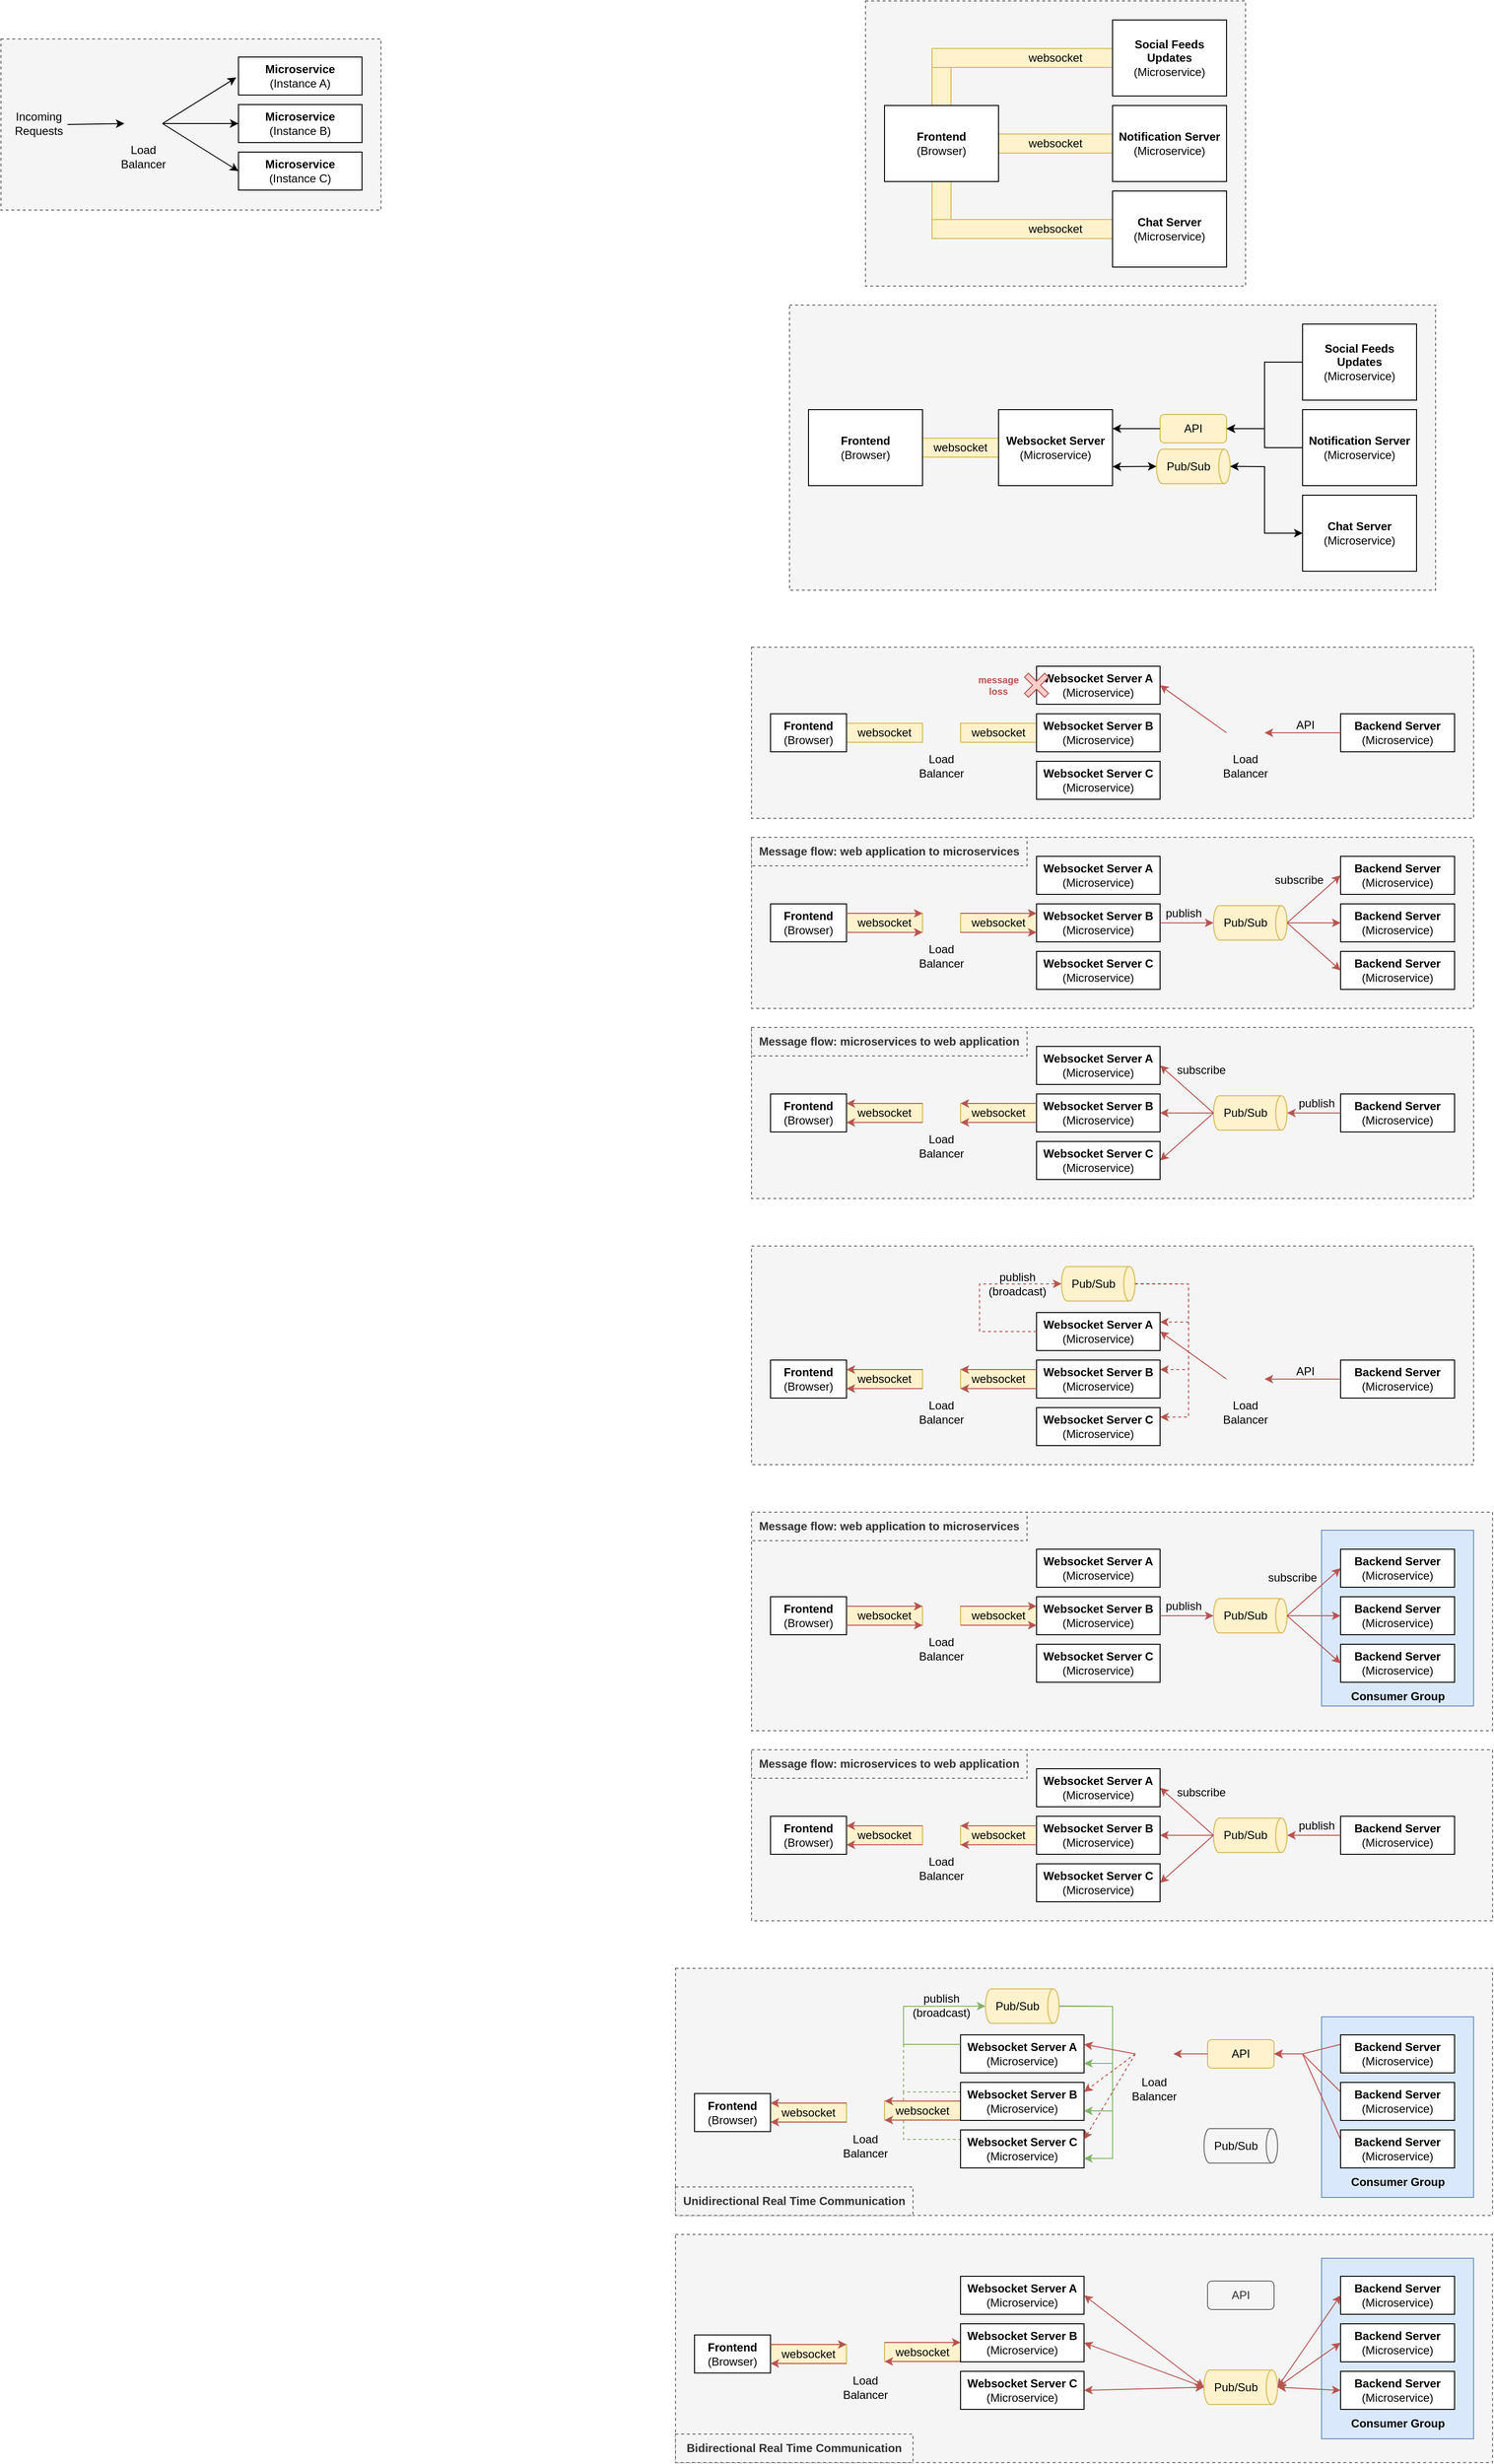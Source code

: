 <mxfile version="18.0.2" type="device"><diagram id="YDofAuxBrvekWT1tczTH" name="Page-1"><mxGraphModel dx="1794" dy="539" grid="1" gridSize="10" guides="1" tooltips="1" connect="1" arrows="1" fold="1" page="1" pageScale="1" pageWidth="827" pageHeight="1169" math="0" shadow="0"><root><mxCell id="0"/><mxCell id="1" parent="0"/><mxCell id="fyRr5kL4vAMfD3a_rKkH-11" value="" style="rounded=0;whiteSpace=wrap;html=1;fillColor=#f5f5f5;fontColor=#333333;strokeColor=#666666;dashed=1;" vertex="1" parent="1"><mxGeometry x="-770" y="50" width="400" height="180" as="geometry"/></mxCell><mxCell id="KxrGFhMvAJ7BMgqX1Jhc-266" value="" style="rounded=0;whiteSpace=wrap;html=1;fillColor=#f5f5f5;fontColor=#333333;strokeColor=#666666;dashed=1;" parent="1" vertex="1"><mxGeometry x="-60" y="2360" width="860" height="240" as="geometry"/></mxCell><mxCell id="KxrGFhMvAJ7BMgqX1Jhc-265" value="" style="rounded=0;whiteSpace=wrap;html=1;fillColor=#f5f5f5;fontColor=#333333;strokeColor=#666666;dashed=1;" parent="1" vertex="1"><mxGeometry x="-60" y="2080" width="860" height="260" as="geometry"/></mxCell><mxCell id="KxrGFhMvAJ7BMgqX1Jhc-167" value="" style="endArrow=none;dashed=1;html=1;strokeWidth=1;rounded=0;entryX=0;entryY=0.25;entryDx=0;entryDy=0;fillColor=#d5e8d4;strokeColor=#82b366;" parent="1" target="KxrGFhMvAJ7BMgqX1Jhc-75" edge="1"><mxGeometry width="50" height="50" relative="1" as="geometry"><mxPoint x="180" y="2210" as="sourcePoint"/><mxPoint x="280" y="2200" as="targetPoint"/><Array as="points"><mxPoint x="180" y="2260"/></Array></mxGeometry></mxCell><mxCell id="KxrGFhMvAJ7BMgqX1Jhc-95" value="" style="rounded=0;whiteSpace=wrap;html=1;fillColor=#dae8fc;strokeColor=#6c8ebf;" parent="1" vertex="1"><mxGeometry x="620" y="2131" width="160" height="190" as="geometry"/></mxCell><mxCell id="KxrGFhMvAJ7BMgqX1Jhc-34" value="" style="rounded=0;whiteSpace=wrap;html=1;fillColor=#f5f5f5;fontColor=#333333;strokeColor=#666666;dashed=1;" parent="1" vertex="1"><mxGeometry x="20" y="1600" width="780" height="230" as="geometry"/></mxCell><mxCell id="KxrGFhMvAJ7BMgqX1Jhc-30" value="" style="rounded=0;whiteSpace=wrap;html=1;fillColor=#dae8fc;strokeColor=#6c8ebf;" parent="1" vertex="1"><mxGeometry x="620" y="1619" width="160" height="185" as="geometry"/></mxCell><mxCell id="KxrGFhMvAJ7BMgqX1Jhc-31" value="Consumer Group" style="text;html=1;strokeColor=none;fillColor=none;align=center;verticalAlign=middle;whiteSpace=wrap;rounded=0;fontStyle=1" parent="1" vertex="1"><mxGeometry x="637.5" y="1784" width="124.99" height="20" as="geometry"/></mxCell><mxCell id="BwUL_X63iTfe6GeKNaIp-102" value="" style="rounded=0;whiteSpace=wrap;html=1;fillColor=#f5f5f5;fontColor=#333333;strokeColor=#666666;dashed=1;" parent="1" vertex="1"><mxGeometry x="20" y="1320" width="760" height="230" as="geometry"/></mxCell><mxCell id="BwUL_X63iTfe6GeKNaIp-71" value="" style="rounded=0;whiteSpace=wrap;html=1;fillColor=#f5f5f5;fontColor=#333333;strokeColor=#666666;dashed=1;" parent="1" vertex="1"><mxGeometry x="20" y="1090" width="760" height="180" as="geometry"/></mxCell><mxCell id="BwUL_X63iTfe6GeKNaIp-43" value="" style="rounded=0;whiteSpace=wrap;html=1;fillColor=#f5f5f5;fontColor=#333333;strokeColor=#666666;dashed=1;" parent="1" vertex="1"><mxGeometry x="20" y="890" width="760" height="180" as="geometry"/></mxCell><mxCell id="BwUL_X63iTfe6GeKNaIp-16" value="" style="rounded=0;whiteSpace=wrap;html=1;fillColor=#f5f5f5;fontColor=#333333;strokeColor=#666666;dashed=1;" parent="1" vertex="1"><mxGeometry x="20" y="690" width="760" height="180" as="geometry"/></mxCell><mxCell id="BwUL_X63iTfe6GeKNaIp-1" value="websocket" style="rounded=0;whiteSpace=wrap;html=1;fillColor=#fff2cc;strokeColor=#d6b656;" parent="1" vertex="1"><mxGeometry x="240" y="770" width="80" height="20" as="geometry"/></mxCell><mxCell id="ExAgdOOovliJ21YJXLcZ-27" value="" style="rounded=0;whiteSpace=wrap;html=1;fillColor=#f5f5f5;fontColor=#333333;strokeColor=#666666;dashed=1;" parent="1" vertex="1"><mxGeometry x="60" y="330" width="680" height="300" as="geometry"/></mxCell><mxCell id="ExAgdOOovliJ21YJXLcZ-20" value="websocket" style="rounded=0;whiteSpace=wrap;html=1;fillColor=#fff2cc;strokeColor=#d6b656;" parent="1" vertex="1"><mxGeometry x="200" y="470" width="80" height="20" as="geometry"/></mxCell><mxCell id="ExAgdOOovliJ21YJXLcZ-10" value="" style="rounded=0;whiteSpace=wrap;html=1;fillColor=#f5f5f5;fontColor=#333333;strokeColor=#666666;dashed=1;" parent="1" vertex="1"><mxGeometry x="140" y="10" width="400" height="300" as="geometry"/></mxCell><mxCell id="ExAgdOOovliJ21YJXLcZ-9" value="" style="rounded=0;whiteSpace=wrap;html=1;fillColor=#fff2cc;strokeColor=#d6b656;rotation=-90;" parent="1" vertex="1"><mxGeometry x="190.75" y="219" width="58.5" height="20" as="geometry"/></mxCell><mxCell id="ExAgdOOovliJ21YJXLcZ-8" value="" style="rounded=0;whiteSpace=wrap;html=1;fillColor=#fff2cc;strokeColor=#d6b656;rotation=-90;" parent="1" vertex="1"><mxGeometry x="190.75" y="80.75" width="58.5" height="20" as="geometry"/></mxCell><mxCell id="ExAgdOOovliJ21YJXLcZ-5" value="websocket" style="rounded=0;whiteSpace=wrap;html=1;fillColor=#fff2cc;strokeColor=#d6b656;" parent="1" vertex="1"><mxGeometry x="280" y="150" width="120" height="20" as="geometry"/></mxCell><mxCell id="ExAgdOOovliJ21YJXLcZ-1" value="&lt;b&gt;Frontend&lt;/b&gt;&lt;br&gt;(Browser)" style="rounded=0;whiteSpace=wrap;html=1;" parent="1" vertex="1"><mxGeometry x="160" y="120" width="120" height="80" as="geometry"/></mxCell><mxCell id="ExAgdOOovliJ21YJXLcZ-2" value="&lt;b&gt;Notification Server&lt;br&gt;&lt;/b&gt;(Microservice)" style="rounded=0;whiteSpace=wrap;html=1;" parent="1" vertex="1"><mxGeometry x="400" y="120" width="120" height="80" as="geometry"/></mxCell><mxCell id="ExAgdOOovliJ21YJXLcZ-6" value="" style="rounded=0;whiteSpace=wrap;html=1;fillColor=#fff2cc;strokeColor=#d6b656;" parent="1" vertex="1"><mxGeometry x="210" y="60" width="190" height="20" as="geometry"/></mxCell><mxCell id="ExAgdOOovliJ21YJXLcZ-7" value="" style="rounded=0;whiteSpace=wrap;html=1;fillColor=#fff2cc;strokeColor=#d6b656;" parent="1" vertex="1"><mxGeometry x="210" y="240" width="190" height="20" as="geometry"/></mxCell><mxCell id="ExAgdOOovliJ21YJXLcZ-4" value="&lt;b&gt;Chat Server&lt;br&gt;&lt;/b&gt;(Microservice)" style="rounded=0;whiteSpace=wrap;html=1;" parent="1" vertex="1"><mxGeometry x="400" y="210" width="120" height="80" as="geometry"/></mxCell><mxCell id="ExAgdOOovliJ21YJXLcZ-3" value="&lt;b&gt;Social Feeds Updates&lt;br&gt;&lt;/b&gt;(Microservice)" style="rounded=0;whiteSpace=wrap;html=1;" parent="1" vertex="1"><mxGeometry x="400" y="30" width="120" height="80" as="geometry"/></mxCell><mxCell id="ExAgdOOovliJ21YJXLcZ-11" value="websocket" style="text;html=1;strokeColor=none;fillColor=none;align=center;verticalAlign=middle;whiteSpace=wrap;rounded=0;" parent="1" vertex="1"><mxGeometry x="305" y="240" width="70" height="20" as="geometry"/></mxCell><mxCell id="ExAgdOOovliJ21YJXLcZ-12" value="websocket" style="text;html=1;strokeColor=none;fillColor=none;align=center;verticalAlign=middle;whiteSpace=wrap;rounded=0;" parent="1" vertex="1"><mxGeometry x="305" y="60" width="70" height="20" as="geometry"/></mxCell><mxCell id="ExAgdOOovliJ21YJXLcZ-13" value="&lt;b&gt;Frontend&lt;/b&gt;&lt;br&gt;(Browser)" style="rounded=0;whiteSpace=wrap;html=1;" parent="1" vertex="1"><mxGeometry x="80" y="440" width="120" height="80" as="geometry"/></mxCell><mxCell id="ExAgdOOovliJ21YJXLcZ-14" value="&lt;b&gt;Notification Server&lt;br&gt;&lt;/b&gt;(Microservice)" style="rounded=0;whiteSpace=wrap;html=1;" parent="1" vertex="1"><mxGeometry x="600" y="440" width="120" height="80" as="geometry"/></mxCell><mxCell id="ExAgdOOovliJ21YJXLcZ-15" value="&lt;b&gt;Chat Server&lt;br&gt;&lt;/b&gt;(Microservice)" style="rounded=0;whiteSpace=wrap;html=1;" parent="1" vertex="1"><mxGeometry x="600" y="530" width="120" height="80" as="geometry"/></mxCell><mxCell id="ExAgdOOovliJ21YJXLcZ-16" value="&lt;b&gt;Social Feeds Updates&lt;br&gt;&lt;/b&gt;(Microservice)" style="rounded=0;whiteSpace=wrap;html=1;" parent="1" vertex="1"><mxGeometry x="600" y="350" width="120" height="80" as="geometry"/></mxCell><mxCell id="ExAgdOOovliJ21YJXLcZ-17" value="" style="shape=cylinder3;whiteSpace=wrap;html=1;boundedLbl=1;backgroundOutline=1;size=6;rotation=90;fillColor=#fff2cc;strokeColor=#d6b656;" parent="1" vertex="1"><mxGeometry x="466.88" y="461" width="36.25" height="77.5" as="geometry"/></mxCell><mxCell id="ExAgdOOovliJ21YJXLcZ-18" value="API" style="rounded=1;whiteSpace=wrap;html=1;fillColor=#fff2cc;strokeColor=#d6b656;" parent="1" vertex="1"><mxGeometry x="450" y="445" width="70" height="30" as="geometry"/></mxCell><mxCell id="ExAgdOOovliJ21YJXLcZ-19" value="&lt;b&gt;Websocket&amp;nbsp;Server&lt;br&gt;&lt;/b&gt;(Microservice)" style="rounded=0;whiteSpace=wrap;html=1;" parent="1" vertex="1"><mxGeometry x="280" y="440" width="120" height="80" as="geometry"/></mxCell><mxCell id="ExAgdOOovliJ21YJXLcZ-21" value="Pub/Sub" style="text;html=1;strokeColor=none;fillColor=none;align=center;verticalAlign=middle;whiteSpace=wrap;rounded=0;" parent="1" vertex="1"><mxGeometry x="450" y="491" width="60" height="17.5" as="geometry"/></mxCell><mxCell id="ExAgdOOovliJ21YJXLcZ-22" value="" style="endArrow=classic;html=1;rounded=0;exitX=0;exitY=0.5;exitDx=0;exitDy=0;entryX=1;entryY=0.25;entryDx=0;entryDy=0;" parent="1" source="ExAgdOOovliJ21YJXLcZ-18" target="ExAgdOOovliJ21YJXLcZ-19" edge="1"><mxGeometry width="50" height="50" relative="1" as="geometry"><mxPoint x="410" y="500" as="sourcePoint"/><mxPoint x="460" y="450" as="targetPoint"/></mxGeometry></mxCell><mxCell id="ExAgdOOovliJ21YJXLcZ-23" value="" style="endArrow=classic;startArrow=classic;html=1;rounded=0;entryX=0.5;entryY=1;entryDx=0;entryDy=0;entryPerimeter=0;exitX=1;exitY=0.75;exitDx=0;exitDy=0;" parent="1" source="ExAgdOOovliJ21YJXLcZ-19" target="ExAgdOOovliJ21YJXLcZ-17" edge="1"><mxGeometry width="50" height="50" relative="1" as="geometry"><mxPoint x="410" y="500" as="sourcePoint"/><mxPoint x="460" y="450" as="targetPoint"/></mxGeometry></mxCell><mxCell id="ExAgdOOovliJ21YJXLcZ-24" value="" style="endArrow=classic;html=1;rounded=0;exitX=0;exitY=0.5;exitDx=0;exitDy=0;entryX=1;entryY=0.5;entryDx=0;entryDy=0;" parent="1" source="ExAgdOOovliJ21YJXLcZ-16" target="ExAgdOOovliJ21YJXLcZ-18" edge="1"><mxGeometry width="50" height="50" relative="1" as="geometry"><mxPoint x="570" y="490" as="sourcePoint"/><mxPoint x="620" y="440" as="targetPoint"/><Array as="points"><mxPoint x="560" y="390"/><mxPoint x="560" y="460"/></Array></mxGeometry></mxCell><mxCell id="ExAgdOOovliJ21YJXLcZ-25" value="" style="endArrow=classic;html=1;rounded=0;exitX=0;exitY=0.5;exitDx=0;exitDy=0;entryX=1;entryY=0.5;entryDx=0;entryDy=0;" parent="1" source="ExAgdOOovliJ21YJXLcZ-14" target="ExAgdOOovliJ21YJXLcZ-18" edge="1"><mxGeometry width="50" height="50" relative="1" as="geometry"><mxPoint x="570" y="490" as="sourcePoint"/><mxPoint x="620" y="440" as="targetPoint"/><Array as="points"><mxPoint x="560" y="480"/><mxPoint x="560" y="460"/></Array></mxGeometry></mxCell><mxCell id="ExAgdOOovliJ21YJXLcZ-26" value="" style="endArrow=classic;startArrow=classic;html=1;rounded=0;exitX=0;exitY=0.5;exitDx=0;exitDy=0;entryX=0.5;entryY=0;entryDx=0;entryDy=0;entryPerimeter=0;" parent="1" source="ExAgdOOovliJ21YJXLcZ-15" target="ExAgdOOovliJ21YJXLcZ-17" edge="1"><mxGeometry width="50" height="50" relative="1" as="geometry"><mxPoint x="570" y="490" as="sourcePoint"/><mxPoint x="620" y="440" as="targetPoint"/><Array as="points"><mxPoint x="560" y="570"/><mxPoint x="560" y="500"/></Array></mxGeometry></mxCell><mxCell id="2hyS2Pvbf9ladeG1sn6Y-1" value="websocket" style="rounded=0;whiteSpace=wrap;html=1;fillColor=#fff2cc;strokeColor=#d6b656;" parent="1" vertex="1"><mxGeometry x="120" y="770" width="80" height="20" as="geometry"/></mxCell><mxCell id="2hyS2Pvbf9ladeG1sn6Y-2" value="&lt;b&gt;Frontend&lt;/b&gt;&lt;br&gt;(Browser)" style="rounded=0;whiteSpace=wrap;html=1;" parent="1" vertex="1"><mxGeometry x="40" y="760" width="80" height="40" as="geometry"/></mxCell><mxCell id="2hyS2Pvbf9ladeG1sn6Y-3" value="&lt;b&gt;Websocket&amp;nbsp;Server B&lt;br&gt;&lt;/b&gt;(Microservice)" style="rounded=0;whiteSpace=wrap;html=1;" parent="1" vertex="1"><mxGeometry x="320" y="760" width="130" height="40" as="geometry"/></mxCell><mxCell id="BwUL_X63iTfe6GeKNaIp-2" value="&lt;b&gt;Websocket&amp;nbsp;Server A&lt;br&gt;&lt;/b&gt;(Microservice)" style="rounded=0;whiteSpace=wrap;html=1;" parent="1" vertex="1"><mxGeometry x="320" y="710" width="130" height="40" as="geometry"/></mxCell><mxCell id="BwUL_X63iTfe6GeKNaIp-3" value="&lt;b&gt;Websocket&amp;nbsp;Server C&lt;br&gt;&lt;/b&gt;(Microservice)" style="rounded=0;whiteSpace=wrap;html=1;" parent="1" vertex="1"><mxGeometry x="320" y="810" width="130" height="40" as="geometry"/></mxCell><mxCell id="BwUL_X63iTfe6GeKNaIp-4" value="" style="shape=image;verticalLabelPosition=bottom;labelBackgroundColor=default;verticalAlign=top;aspect=fixed;imageAspect=0;image=https://upload.wikimedia.org/wikipedia/commons/thumb/d/d2/AWS_Simple_Icons_Networking_Amazon_Elastic_Load_Balancer.svg/1024px-AWS_Simple_Icons_Networking_Amazon_Elastic_Load_Balancer.svg.png;" parent="1" vertex="1"><mxGeometry x="200" y="760" width="40" height="40" as="geometry"/></mxCell><mxCell id="BwUL_X63iTfe6GeKNaIp-5" value="Load Balancer" style="text;html=1;strokeColor=none;fillColor=none;align=center;verticalAlign=middle;whiteSpace=wrap;rounded=0;" parent="1" vertex="1"><mxGeometry x="190" y="800" width="60" height="30" as="geometry"/></mxCell><mxCell id="BwUL_X63iTfe6GeKNaIp-6" value="" style="shape=cross;whiteSpace=wrap;html=1;size=0.194;rotation=45;fillColor=#f8cecc;strokeColor=#b85450;" parent="1" vertex="1"><mxGeometry x="305" y="715" width="30" height="30" as="geometry"/></mxCell><mxCell id="BwUL_X63iTfe6GeKNaIp-9" value="message&lt;br style=&quot;font-size: 10px;&quot;&gt;loss" style="text;html=1;strokeColor=none;fillColor=none;align=center;verticalAlign=middle;whiteSpace=wrap;rounded=0;fontColor=#B85450;fontSize=10;fontStyle=1" parent="1" vertex="1"><mxGeometry x="260" y="717.5" width="40" height="25" as="geometry"/></mxCell><mxCell id="BwUL_X63iTfe6GeKNaIp-10" value="" style="shape=image;verticalLabelPosition=bottom;labelBackgroundColor=default;verticalAlign=top;aspect=fixed;imageAspect=0;image=https://upload.wikimedia.org/wikipedia/commons/thumb/d/d2/AWS_Simple_Icons_Networking_Amazon_Elastic_Load_Balancer.svg/1024px-AWS_Simple_Icons_Networking_Amazon_Elastic_Load_Balancer.svg.png;" parent="1" vertex="1"><mxGeometry x="520" y="760" width="40" height="40" as="geometry"/></mxCell><mxCell id="BwUL_X63iTfe6GeKNaIp-11" value="Load Balancer" style="text;html=1;strokeColor=none;fillColor=none;align=center;verticalAlign=middle;whiteSpace=wrap;rounded=0;" parent="1" vertex="1"><mxGeometry x="510" y="800" width="60" height="30" as="geometry"/></mxCell><mxCell id="BwUL_X63iTfe6GeKNaIp-12" value="&lt;b&gt;Backend Server&lt;br&gt;&lt;/b&gt;(Microservice)" style="rounded=0;whiteSpace=wrap;html=1;" parent="1" vertex="1"><mxGeometry x="640" y="760" width="120" height="40" as="geometry"/></mxCell><mxCell id="BwUL_X63iTfe6GeKNaIp-13" value="" style="endArrow=classic;html=1;rounded=0;fontSize=9;fontColor=#B85450;exitX=0;exitY=0.5;exitDx=0;exitDy=0;entryX=1;entryY=0.5;entryDx=0;entryDy=0;fillColor=#f8cecc;strokeColor=#b85450;" parent="1" source="BwUL_X63iTfe6GeKNaIp-12" target="BwUL_X63iTfe6GeKNaIp-10" edge="1"><mxGeometry width="50" height="50" relative="1" as="geometry"><mxPoint x="440" y="780" as="sourcePoint"/><mxPoint x="490" y="730" as="targetPoint"/></mxGeometry></mxCell><mxCell id="BwUL_X63iTfe6GeKNaIp-14" value="API" style="text;html=1;strokeColor=none;fillColor=none;align=center;verticalAlign=middle;whiteSpace=wrap;rounded=0;fontSize=12;fontColor=#000000;" parent="1" vertex="1"><mxGeometry x="583" y="757" width="40" height="30" as="geometry"/></mxCell><mxCell id="BwUL_X63iTfe6GeKNaIp-15" value="" style="endArrow=classic;html=1;rounded=0;fontSize=12;fontColor=#000000;exitX=0;exitY=0.5;exitDx=0;exitDy=0;entryX=1;entryY=0.5;entryDx=0;entryDy=0;fillColor=#f8cecc;strokeColor=#b85450;" parent="1" source="BwUL_X63iTfe6GeKNaIp-10" target="BwUL_X63iTfe6GeKNaIp-2" edge="1"><mxGeometry width="50" height="50" relative="1" as="geometry"><mxPoint x="440" y="780" as="sourcePoint"/><mxPoint x="490" y="730" as="targetPoint"/></mxGeometry></mxCell><mxCell id="BwUL_X63iTfe6GeKNaIp-17" value="websocket" style="rounded=0;whiteSpace=wrap;html=1;fillColor=#fff2cc;strokeColor=#d6b656;" parent="1" vertex="1"><mxGeometry x="240" y="970" width="80" height="20" as="geometry"/></mxCell><mxCell id="BwUL_X63iTfe6GeKNaIp-18" value="websocket" style="rounded=0;whiteSpace=wrap;html=1;fillColor=#fff2cc;strokeColor=#d6b656;" parent="1" vertex="1"><mxGeometry x="120" y="970" width="80" height="20" as="geometry"/></mxCell><mxCell id="BwUL_X63iTfe6GeKNaIp-19" value="&lt;b&gt;Frontend&lt;/b&gt;&lt;br&gt;(Browser)" style="rounded=0;whiteSpace=wrap;html=1;" parent="1" vertex="1"><mxGeometry x="40" y="960" width="80" height="40" as="geometry"/></mxCell><mxCell id="BwUL_X63iTfe6GeKNaIp-20" value="&lt;b&gt;Websocket&amp;nbsp;Server B&lt;br&gt;&lt;/b&gt;(Microservice)" style="rounded=0;whiteSpace=wrap;html=1;" parent="1" vertex="1"><mxGeometry x="320" y="960" width="130" height="40" as="geometry"/></mxCell><mxCell id="BwUL_X63iTfe6GeKNaIp-21" value="&lt;b&gt;Websocket&amp;nbsp;Server A&lt;br&gt;&lt;/b&gt;(Microservice)" style="rounded=0;whiteSpace=wrap;html=1;" parent="1" vertex="1"><mxGeometry x="320" y="910" width="130" height="40" as="geometry"/></mxCell><mxCell id="BwUL_X63iTfe6GeKNaIp-22" value="&lt;b&gt;Websocket&amp;nbsp;Server C&lt;br&gt;&lt;/b&gt;(Microservice)" style="rounded=0;whiteSpace=wrap;html=1;" parent="1" vertex="1"><mxGeometry x="320" y="1010" width="130" height="40" as="geometry"/></mxCell><mxCell id="BwUL_X63iTfe6GeKNaIp-23" value="" style="shape=image;verticalLabelPosition=bottom;labelBackgroundColor=default;verticalAlign=top;aspect=fixed;imageAspect=0;image=https://upload.wikimedia.org/wikipedia/commons/thumb/d/d2/AWS_Simple_Icons_Networking_Amazon_Elastic_Load_Balancer.svg/1024px-AWS_Simple_Icons_Networking_Amazon_Elastic_Load_Balancer.svg.png;" parent="1" vertex="1"><mxGeometry x="200" y="960" width="40" height="40" as="geometry"/></mxCell><mxCell id="BwUL_X63iTfe6GeKNaIp-24" value="Load Balancer" style="text;html=1;strokeColor=none;fillColor=none;align=center;verticalAlign=middle;whiteSpace=wrap;rounded=0;" parent="1" vertex="1"><mxGeometry x="190" y="1000" width="60" height="30" as="geometry"/></mxCell><mxCell id="BwUL_X63iTfe6GeKNaIp-101" value="" style="edgeStyle=orthogonalEdgeStyle;rounded=0;orthogonalLoop=1;jettySize=auto;html=1;fontSize=10;fontColor=#000000;strokeColor=#FFF2CC;" parent="1" source="BwUL_X63iTfe6GeKNaIp-29" target="BwUL_X63iTfe6GeKNaIp-35" edge="1"><mxGeometry relative="1" as="geometry"/></mxCell><mxCell id="BwUL_X63iTfe6GeKNaIp-29" value="&lt;b&gt;Backend Server&lt;br&gt;&lt;/b&gt;(Microservice)" style="rounded=0;whiteSpace=wrap;html=1;" parent="1" vertex="1"><mxGeometry x="640" y="960" width="120" height="40" as="geometry"/></mxCell><mxCell id="BwUL_X63iTfe6GeKNaIp-34" value="" style="shape=cylinder3;whiteSpace=wrap;html=1;boundedLbl=1;backgroundOutline=1;size=6;rotation=90;fillColor=#fff2cc;strokeColor=#d6b656;" parent="1" vertex="1"><mxGeometry x="526.88" y="941.25" width="36.25" height="77.5" as="geometry"/></mxCell><mxCell id="BwUL_X63iTfe6GeKNaIp-35" value="Pub/Sub" style="text;html=1;strokeColor=none;fillColor=none;align=center;verticalAlign=middle;whiteSpace=wrap;rounded=0;" parent="1" vertex="1"><mxGeometry x="510" y="971.25" width="60" height="17.5" as="geometry"/></mxCell><mxCell id="BwUL_X63iTfe6GeKNaIp-36" value="" style="endArrow=classic;html=1;rounded=0;fontSize=10;fontColor=#000000;exitX=0;exitY=0;exitDx=0;exitDy=0;entryX=0;entryY=0.25;entryDx=0;entryDy=0;fillColor=#f8cecc;strokeColor=#b85450;" parent="1" source="BwUL_X63iTfe6GeKNaIp-18" target="BwUL_X63iTfe6GeKNaIp-23" edge="1"><mxGeometry width="50" height="50" relative="1" as="geometry"><mxPoint x="330" y="1000" as="sourcePoint"/><mxPoint x="380" y="950" as="targetPoint"/></mxGeometry></mxCell><mxCell id="BwUL_X63iTfe6GeKNaIp-37" value="" style="endArrow=classic;html=1;rounded=0;fontSize=10;fontColor=#000000;exitX=1;exitY=0.75;exitDx=0;exitDy=0;entryX=0;entryY=0.75;entryDx=0;entryDy=0;fillColor=#f8cecc;strokeColor=#b85450;" parent="1" source="BwUL_X63iTfe6GeKNaIp-19" target="BwUL_X63iTfe6GeKNaIp-23" edge="1"><mxGeometry width="50" height="50" relative="1" as="geometry"><mxPoint x="330" y="1000" as="sourcePoint"/><mxPoint x="380" y="950" as="targetPoint"/></mxGeometry></mxCell><mxCell id="BwUL_X63iTfe6GeKNaIp-38" value="" style="endArrow=classic;html=1;rounded=0;fontSize=10;fontColor=#000000;exitX=1;exitY=0.25;exitDx=0;exitDy=0;entryX=0;entryY=0.25;entryDx=0;entryDy=0;fillColor=#f8cecc;strokeColor=#b85450;" parent="1" source="BwUL_X63iTfe6GeKNaIp-23" target="BwUL_X63iTfe6GeKNaIp-20" edge="1"><mxGeometry width="50" height="50" relative="1" as="geometry"><mxPoint x="330" y="1000" as="sourcePoint"/><mxPoint x="380" y="950" as="targetPoint"/></mxGeometry></mxCell><mxCell id="BwUL_X63iTfe6GeKNaIp-39" value="" style="endArrow=classic;html=1;rounded=0;fontSize=10;fontColor=#000000;exitX=1;exitY=0.75;exitDx=0;exitDy=0;entryX=0;entryY=0.75;entryDx=0;entryDy=0;fillColor=#f8cecc;strokeColor=#b85450;" parent="1" source="BwUL_X63iTfe6GeKNaIp-23" target="BwUL_X63iTfe6GeKNaIp-20" edge="1"><mxGeometry width="50" height="50" relative="1" as="geometry"><mxPoint x="330" y="1000" as="sourcePoint"/><mxPoint x="380" y="950" as="targetPoint"/></mxGeometry></mxCell><mxCell id="BwUL_X63iTfe6GeKNaIp-40" value="" style="endArrow=classic;html=1;rounded=0;fontSize=10;fontColor=#000000;exitX=1;exitY=0.5;exitDx=0;exitDy=0;entryX=0.5;entryY=1;entryDx=0;entryDy=0;entryPerimeter=0;fillColor=#f8cecc;strokeColor=#b85450;" parent="1" source="BwUL_X63iTfe6GeKNaIp-20" target="BwUL_X63iTfe6GeKNaIp-34" edge="1"><mxGeometry width="50" height="50" relative="1" as="geometry"><mxPoint x="330" y="1000" as="sourcePoint"/><mxPoint x="380" y="950" as="targetPoint"/></mxGeometry></mxCell><mxCell id="BwUL_X63iTfe6GeKNaIp-41" value="" style="endArrow=classic;html=1;rounded=0;fontSize=10;fontColor=#000000;exitX=0.5;exitY=0;exitDx=0;exitDy=0;exitPerimeter=0;entryX=0;entryY=0.5;entryDx=0;entryDy=0;fillColor=#f8cecc;strokeColor=#b85450;" parent="1" source="BwUL_X63iTfe6GeKNaIp-34" target="BwUL_X63iTfe6GeKNaIp-29" edge="1"><mxGeometry width="50" height="50" relative="1" as="geometry"><mxPoint x="330" y="1000" as="sourcePoint"/><mxPoint x="380" y="950" as="targetPoint"/></mxGeometry></mxCell><mxCell id="BwUL_X63iTfe6GeKNaIp-42" value="publish" style="text;html=1;strokeColor=none;fillColor=none;align=center;verticalAlign=middle;whiteSpace=wrap;rounded=0;fontSize=12;fontColor=#000000;" parent="1" vertex="1"><mxGeometry x="455" y="955" width="40" height="30" as="geometry"/></mxCell><mxCell id="BwUL_X63iTfe6GeKNaIp-45" value="websocket" style="rounded=0;whiteSpace=wrap;html=1;fillColor=#fff2cc;strokeColor=#d6b656;" parent="1" vertex="1"><mxGeometry x="240" y="1170" width="80" height="20" as="geometry"/></mxCell><mxCell id="BwUL_X63iTfe6GeKNaIp-46" value="websocket" style="rounded=0;whiteSpace=wrap;html=1;fillColor=#fff2cc;strokeColor=#d6b656;" parent="1" vertex="1"><mxGeometry x="120" y="1170" width="80" height="20" as="geometry"/></mxCell><mxCell id="BwUL_X63iTfe6GeKNaIp-47" value="&lt;b&gt;Frontend&lt;/b&gt;&lt;br&gt;(Browser)" style="rounded=0;whiteSpace=wrap;html=1;" parent="1" vertex="1"><mxGeometry x="40" y="1160" width="80" height="40" as="geometry"/></mxCell><mxCell id="BwUL_X63iTfe6GeKNaIp-48" value="&lt;b&gt;Websocket&amp;nbsp;Server B&lt;br&gt;&lt;/b&gt;(Microservice)" style="rounded=0;whiteSpace=wrap;html=1;" parent="1" vertex="1"><mxGeometry x="320" y="1160" width="130" height="40" as="geometry"/></mxCell><mxCell id="BwUL_X63iTfe6GeKNaIp-49" value="&lt;b&gt;Websocket&amp;nbsp;Server A&lt;br&gt;&lt;/b&gt;(Microservice)" style="rounded=0;whiteSpace=wrap;html=1;" parent="1" vertex="1"><mxGeometry x="320" y="1110" width="130" height="40" as="geometry"/></mxCell><mxCell id="BwUL_X63iTfe6GeKNaIp-50" value="&lt;b&gt;Websocket&amp;nbsp;Server C&lt;br&gt;&lt;/b&gt;(Microservice)" style="rounded=0;whiteSpace=wrap;html=1;" parent="1" vertex="1"><mxGeometry x="320" y="1210" width="130" height="40" as="geometry"/></mxCell><mxCell id="BwUL_X63iTfe6GeKNaIp-51" value="" style="shape=image;verticalLabelPosition=bottom;labelBackgroundColor=default;verticalAlign=top;aspect=fixed;imageAspect=0;image=https://upload.wikimedia.org/wikipedia/commons/thumb/d/d2/AWS_Simple_Icons_Networking_Amazon_Elastic_Load_Balancer.svg/1024px-AWS_Simple_Icons_Networking_Amazon_Elastic_Load_Balancer.svg.png;" parent="1" vertex="1"><mxGeometry x="200" y="1160" width="40" height="40" as="geometry"/></mxCell><mxCell id="BwUL_X63iTfe6GeKNaIp-52" value="Load Balancer" style="text;html=1;strokeColor=none;fillColor=none;align=center;verticalAlign=middle;whiteSpace=wrap;rounded=0;" parent="1" vertex="1"><mxGeometry x="190" y="1200" width="60" height="30" as="geometry"/></mxCell><mxCell id="BwUL_X63iTfe6GeKNaIp-53" value="&lt;b&gt;Backend Server&lt;br&gt;&lt;/b&gt;(Microservice)" style="rounded=0;whiteSpace=wrap;html=1;" parent="1" vertex="1"><mxGeometry x="640" y="1160" width="120" height="40" as="geometry"/></mxCell><mxCell id="BwUL_X63iTfe6GeKNaIp-54" value="" style="shape=cylinder3;whiteSpace=wrap;html=1;boundedLbl=1;backgroundOutline=1;size=6;rotation=90;fillColor=#fff2cc;strokeColor=#d6b656;" parent="1" vertex="1"><mxGeometry x="526.88" y="1141.25" width="36.25" height="77.5" as="geometry"/></mxCell><mxCell id="BwUL_X63iTfe6GeKNaIp-55" value="Pub/Sub" style="text;html=1;strokeColor=none;fillColor=none;align=center;verticalAlign=middle;whiteSpace=wrap;rounded=0;" parent="1" vertex="1"><mxGeometry x="510" y="1171.25" width="60" height="17.5" as="geometry"/></mxCell><mxCell id="BwUL_X63iTfe6GeKNaIp-60" value="" style="endArrow=classic;html=1;rounded=0;fontSize=10;fontColor=#000000;exitX=0.5;exitY=1;exitDx=0;exitDy=0;exitPerimeter=0;entryX=1;entryY=0.5;entryDx=0;entryDy=0;fillColor=#f8cecc;strokeColor=#b85450;" parent="1" source="BwUL_X63iTfe6GeKNaIp-54" target="BwUL_X63iTfe6GeKNaIp-48" edge="1"><mxGeometry width="50" height="50" relative="1" as="geometry"><mxPoint x="330" y="1200" as="sourcePoint"/><mxPoint x="480" y="1230" as="targetPoint"/></mxGeometry></mxCell><mxCell id="BwUL_X63iTfe6GeKNaIp-61" value="" style="endArrow=classic;html=1;rounded=0;fontSize=10;fontColor=#000000;entryX=0.5;entryY=0;entryDx=0;entryDy=0;entryPerimeter=0;exitX=0;exitY=0.5;exitDx=0;exitDy=0;fillColor=#f8cecc;strokeColor=#b85450;" parent="1" source="BwUL_X63iTfe6GeKNaIp-53" target="BwUL_X63iTfe6GeKNaIp-54" edge="1"><mxGeometry width="50" height="50" relative="1" as="geometry"><mxPoint x="600" y="1260" as="sourcePoint"/><mxPoint x="380" y="1150" as="targetPoint"/></mxGeometry></mxCell><mxCell id="BwUL_X63iTfe6GeKNaIp-62" value="publish" style="text;html=1;strokeColor=none;fillColor=none;align=center;verticalAlign=middle;whiteSpace=wrap;rounded=0;fontSize=12;fontColor=#000000;" parent="1" vertex="1"><mxGeometry x="595" y="1155" width="40" height="30" as="geometry"/></mxCell><mxCell id="BwUL_X63iTfe6GeKNaIp-65" value="" style="endArrow=classic;html=1;rounded=0;fontSize=10;fontColor=#000000;exitX=0.5;exitY=1;exitDx=0;exitDy=0;exitPerimeter=0;entryX=1;entryY=0.5;entryDx=0;entryDy=0;fillColor=#f8cecc;strokeColor=#b85450;" parent="1" source="BwUL_X63iTfe6GeKNaIp-54" target="BwUL_X63iTfe6GeKNaIp-49" edge="1"><mxGeometry width="50" height="50" relative="1" as="geometry"><mxPoint x="516.255" y="1190" as="sourcePoint"/><mxPoint x="450" y="1190" as="targetPoint"/></mxGeometry></mxCell><mxCell id="BwUL_X63iTfe6GeKNaIp-66" value="" style="endArrow=classic;html=1;rounded=0;fontSize=10;fontColor=#000000;exitX=0.5;exitY=1;exitDx=0;exitDy=0;exitPerimeter=0;entryX=1;entryY=0.5;entryDx=0;entryDy=0;fillColor=#f8cecc;strokeColor=#b85450;" parent="1" source="BwUL_X63iTfe6GeKNaIp-54" target="BwUL_X63iTfe6GeKNaIp-50" edge="1"><mxGeometry width="50" height="50" relative="1" as="geometry"><mxPoint x="526.255" y="1200" as="sourcePoint"/><mxPoint x="460" y="1200" as="targetPoint"/></mxGeometry></mxCell><mxCell id="BwUL_X63iTfe6GeKNaIp-67" value="" style="endArrow=classic;html=1;rounded=0;fontSize=10;fontColor=#000000;exitX=0;exitY=0.25;exitDx=0;exitDy=0;entryX=0;entryY=0;entryDx=0;entryDy=0;fillColor=#f8cecc;strokeColor=#b85450;" parent="1" source="BwUL_X63iTfe6GeKNaIp-48" target="BwUL_X63iTfe6GeKNaIp-45" edge="1"><mxGeometry width="50" height="50" relative="1" as="geometry"><mxPoint x="270" y="1120" as="sourcePoint"/><mxPoint x="320" y="1070" as="targetPoint"/></mxGeometry></mxCell><mxCell id="BwUL_X63iTfe6GeKNaIp-68" value="" style="endArrow=classic;html=1;rounded=0;fontSize=10;fontColor=#000000;exitX=1;exitY=1;exitDx=0;exitDy=0;entryX=1;entryY=0.75;entryDx=0;entryDy=0;fillColor=#f8cecc;strokeColor=#b85450;" parent="1" source="BwUL_X63iTfe6GeKNaIp-45" target="BwUL_X63iTfe6GeKNaIp-51" edge="1"><mxGeometry width="50" height="50" relative="1" as="geometry"><mxPoint x="270" y="1120" as="sourcePoint"/><mxPoint x="320" y="1070" as="targetPoint"/></mxGeometry></mxCell><mxCell id="BwUL_X63iTfe6GeKNaIp-69" value="" style="endArrow=classic;html=1;rounded=0;fontSize=10;fontColor=#000000;exitX=0;exitY=0.25;exitDx=0;exitDy=0;entryX=1;entryY=0.25;entryDx=0;entryDy=0;fillColor=#f8cecc;strokeColor=#b85450;" parent="1" source="BwUL_X63iTfe6GeKNaIp-51" target="BwUL_X63iTfe6GeKNaIp-47" edge="1"><mxGeometry width="50" height="50" relative="1" as="geometry"><mxPoint x="270" y="1120" as="sourcePoint"/><mxPoint x="320" y="1070" as="targetPoint"/></mxGeometry></mxCell><mxCell id="BwUL_X63iTfe6GeKNaIp-70" value="" style="endArrow=classic;html=1;rounded=0;fontSize=10;fontColor=#000000;exitX=0;exitY=0.75;exitDx=0;exitDy=0;entryX=1;entryY=0.75;entryDx=0;entryDy=0;fillColor=#f8cecc;strokeColor=#b85450;" parent="1" source="BwUL_X63iTfe6GeKNaIp-51" target="BwUL_X63iTfe6GeKNaIp-47" edge="1"><mxGeometry width="50" height="50" relative="1" as="geometry"><mxPoint x="270" y="1120" as="sourcePoint"/><mxPoint x="320" y="1070" as="targetPoint"/></mxGeometry></mxCell><mxCell id="BwUL_X63iTfe6GeKNaIp-73" value="websocket" style="rounded=0;whiteSpace=wrap;html=1;fillColor=#fff2cc;strokeColor=#d6b656;" parent="1" vertex="1"><mxGeometry x="240" y="1450" width="80" height="20" as="geometry"/></mxCell><mxCell id="BwUL_X63iTfe6GeKNaIp-74" value="websocket" style="rounded=0;whiteSpace=wrap;html=1;fillColor=#fff2cc;strokeColor=#d6b656;" parent="1" vertex="1"><mxGeometry x="120" y="1450" width="80" height="20" as="geometry"/></mxCell><mxCell id="BwUL_X63iTfe6GeKNaIp-75" value="&lt;b&gt;Frontend&lt;/b&gt;&lt;br&gt;(Browser)" style="rounded=0;whiteSpace=wrap;html=1;" parent="1" vertex="1"><mxGeometry x="40" y="1440" width="80" height="40" as="geometry"/></mxCell><mxCell id="BwUL_X63iTfe6GeKNaIp-76" value="&lt;b&gt;Websocket&amp;nbsp;Server B&lt;br&gt;&lt;/b&gt;(Microservice)" style="rounded=0;whiteSpace=wrap;html=1;" parent="1" vertex="1"><mxGeometry x="320" y="1440" width="130" height="40" as="geometry"/></mxCell><mxCell id="BwUL_X63iTfe6GeKNaIp-77" value="&lt;b&gt;Websocket&amp;nbsp;Server A&lt;br&gt;&lt;/b&gt;(Microservice)" style="rounded=0;whiteSpace=wrap;html=1;" parent="1" vertex="1"><mxGeometry x="320" y="1390" width="130" height="40" as="geometry"/></mxCell><mxCell id="BwUL_X63iTfe6GeKNaIp-78" value="&lt;b&gt;Websocket&amp;nbsp;Server C&lt;br&gt;&lt;/b&gt;(Microservice)" style="rounded=0;whiteSpace=wrap;html=1;" parent="1" vertex="1"><mxGeometry x="320" y="1490" width="130" height="40" as="geometry"/></mxCell><mxCell id="BwUL_X63iTfe6GeKNaIp-79" value="" style="shape=image;verticalLabelPosition=bottom;labelBackgroundColor=default;verticalAlign=top;aspect=fixed;imageAspect=0;image=https://upload.wikimedia.org/wikipedia/commons/thumb/d/d2/AWS_Simple_Icons_Networking_Amazon_Elastic_Load_Balancer.svg/1024px-AWS_Simple_Icons_Networking_Amazon_Elastic_Load_Balancer.svg.png;" parent="1" vertex="1"><mxGeometry x="200" y="1440" width="40" height="40" as="geometry"/></mxCell><mxCell id="BwUL_X63iTfe6GeKNaIp-80" value="Load Balancer" style="text;html=1;strokeColor=none;fillColor=none;align=center;verticalAlign=middle;whiteSpace=wrap;rounded=0;" parent="1" vertex="1"><mxGeometry x="190" y="1480" width="60" height="30" as="geometry"/></mxCell><mxCell id="BwUL_X63iTfe6GeKNaIp-83" value="" style="shape=image;verticalLabelPosition=bottom;labelBackgroundColor=default;verticalAlign=top;aspect=fixed;imageAspect=0;image=https://upload.wikimedia.org/wikipedia/commons/thumb/d/d2/AWS_Simple_Icons_Networking_Amazon_Elastic_Load_Balancer.svg/1024px-AWS_Simple_Icons_Networking_Amazon_Elastic_Load_Balancer.svg.png;" parent="1" vertex="1"><mxGeometry x="520" y="1440" width="40" height="40" as="geometry"/></mxCell><mxCell id="BwUL_X63iTfe6GeKNaIp-84" value="Load Balancer" style="text;html=1;strokeColor=none;fillColor=none;align=center;verticalAlign=middle;whiteSpace=wrap;rounded=0;" parent="1" vertex="1"><mxGeometry x="510" y="1480" width="60" height="30" as="geometry"/></mxCell><mxCell id="BwUL_X63iTfe6GeKNaIp-85" value="&lt;b&gt;Backend Server&lt;br&gt;&lt;/b&gt;(Microservice)" style="rounded=0;whiteSpace=wrap;html=1;" parent="1" vertex="1"><mxGeometry x="640" y="1440" width="120" height="40" as="geometry"/></mxCell><mxCell id="BwUL_X63iTfe6GeKNaIp-86" value="" style="endArrow=classic;html=1;rounded=0;fontSize=9;fontColor=#B85450;exitX=0;exitY=0.5;exitDx=0;exitDy=0;entryX=1;entryY=0.5;entryDx=0;entryDy=0;fillColor=#f8cecc;strokeColor=#b85450;" parent="1" source="BwUL_X63iTfe6GeKNaIp-85" target="BwUL_X63iTfe6GeKNaIp-83" edge="1"><mxGeometry width="50" height="50" relative="1" as="geometry"><mxPoint x="440" y="1460" as="sourcePoint"/><mxPoint x="490" y="1410" as="targetPoint"/></mxGeometry></mxCell><mxCell id="BwUL_X63iTfe6GeKNaIp-87" value="API" style="text;html=1;strokeColor=none;fillColor=none;align=center;verticalAlign=middle;whiteSpace=wrap;rounded=0;fontSize=12;fontColor=#000000;" parent="1" vertex="1"><mxGeometry x="583" y="1437" width="40" height="30" as="geometry"/></mxCell><mxCell id="BwUL_X63iTfe6GeKNaIp-88" value="" style="endArrow=classic;html=1;rounded=0;fontSize=12;fontColor=#000000;exitX=0;exitY=0.5;exitDx=0;exitDy=0;entryX=1;entryY=0.5;entryDx=0;entryDy=0;fillColor=#f8cecc;strokeColor=#b85450;" parent="1" source="BwUL_X63iTfe6GeKNaIp-83" target="BwUL_X63iTfe6GeKNaIp-77" edge="1"><mxGeometry width="50" height="50" relative="1" as="geometry"><mxPoint x="440" y="1460" as="sourcePoint"/><mxPoint x="490" y="1410" as="targetPoint"/></mxGeometry></mxCell><mxCell id="BwUL_X63iTfe6GeKNaIp-89" value="" style="shape=cylinder3;whiteSpace=wrap;html=1;boundedLbl=1;backgroundOutline=1;size=6;rotation=90;fillColor=#fff2cc;strokeColor=#d6b656;" parent="1" vertex="1"><mxGeometry x="366.88" y="1321" width="36.25" height="77.5" as="geometry"/></mxCell><mxCell id="BwUL_X63iTfe6GeKNaIp-90" value="Pub/Sub" style="text;html=1;strokeColor=none;fillColor=none;align=center;verticalAlign=middle;whiteSpace=wrap;rounded=0;" parent="1" vertex="1"><mxGeometry x="350" y="1351" width="60" height="17.5" as="geometry"/></mxCell><mxCell id="BwUL_X63iTfe6GeKNaIp-91" value="" style="endArrow=classic;html=1;rounded=0;fontSize=10;fontColor=#000000;exitX=0;exitY=0.5;exitDx=0;exitDy=0;entryX=0.5;entryY=1;entryDx=0;entryDy=0;entryPerimeter=0;dashed=1;fillColor=#f8cecc;strokeColor=#b85450;" parent="1" source="BwUL_X63iTfe6GeKNaIp-77" target="BwUL_X63iTfe6GeKNaIp-89" edge="1"><mxGeometry width="50" height="50" relative="1" as="geometry"><mxPoint x="350" y="1440" as="sourcePoint"/><mxPoint x="320" y="1360" as="targetPoint"/><Array as="points"><mxPoint x="260" y="1410"/><mxPoint x="260" y="1360"/><mxPoint x="300" y="1360"/></Array></mxGeometry></mxCell><mxCell id="BwUL_X63iTfe6GeKNaIp-92" value="publish&lt;br&gt;(broadcast)" style="text;html=1;strokeColor=none;fillColor=none;align=center;verticalAlign=middle;whiteSpace=wrap;rounded=0;fontSize=12;fontColor=#000000;" parent="1" vertex="1"><mxGeometry x="280" y="1344.75" width="40" height="30" as="geometry"/></mxCell><mxCell id="BwUL_X63iTfe6GeKNaIp-93" value="" style="endArrow=classic;html=1;rounded=0;fontSize=10;fontColor=#000000;exitX=0.5;exitY=0;exitDx=0;exitDy=0;exitPerimeter=0;entryX=1;entryY=0.25;entryDx=0;entryDy=0;dashed=1;fillColor=#f8cecc;strokeColor=#b85450;" parent="1" source="BwUL_X63iTfe6GeKNaIp-89" target="BwUL_X63iTfe6GeKNaIp-77" edge="1"><mxGeometry width="50" height="50" relative="1" as="geometry"><mxPoint x="340" y="1410" as="sourcePoint"/><mxPoint x="540" y="1380" as="targetPoint"/><Array as="points"><mxPoint x="480" y="1360"/><mxPoint x="480" y="1400"/></Array></mxGeometry></mxCell><mxCell id="BwUL_X63iTfe6GeKNaIp-94" value="" style="endArrow=classic;html=1;rounded=0;fontSize=10;fontColor=#000000;exitX=0.5;exitY=0;exitDx=0;exitDy=0;exitPerimeter=0;entryX=1;entryY=0.25;entryDx=0;entryDy=0;dashed=1;fillColor=#f8cecc;strokeColor=#b85450;" parent="1" source="BwUL_X63iTfe6GeKNaIp-89" target="BwUL_X63iTfe6GeKNaIp-76" edge="1"><mxGeometry width="50" height="50" relative="1" as="geometry"><mxPoint x="433.755" y="1369.75" as="sourcePoint"/><mxPoint x="450" y="1410" as="targetPoint"/><Array as="points"><mxPoint x="480" y="1360"/><mxPoint x="480" y="1450"/></Array></mxGeometry></mxCell><mxCell id="BwUL_X63iTfe6GeKNaIp-95" value="" style="endArrow=classic;html=1;rounded=0;fontSize=10;fontColor=#000000;exitX=0.5;exitY=0;exitDx=0;exitDy=0;exitPerimeter=0;entryX=1;entryY=0.25;entryDx=0;entryDy=0;dashed=1;fillColor=#f8cecc;strokeColor=#b85450;" parent="1" source="BwUL_X63iTfe6GeKNaIp-89" target="BwUL_X63iTfe6GeKNaIp-78" edge="1"><mxGeometry width="50" height="50" relative="1" as="geometry"><mxPoint x="380" y="1460" as="sourcePoint"/><mxPoint x="430" y="1410" as="targetPoint"/><Array as="points"><mxPoint x="480" y="1360"/><mxPoint x="480" y="1500"/></Array></mxGeometry></mxCell><mxCell id="BwUL_X63iTfe6GeKNaIp-96" value="" style="endArrow=classic;html=1;rounded=0;fontSize=10;fontColor=#000000;exitX=1;exitY=0;exitDx=0;exitDy=0;entryX=0;entryY=0;entryDx=0;entryDy=0;fillColor=#f8cecc;strokeColor=#b85450;" parent="1" source="BwUL_X63iTfe6GeKNaIp-73" target="BwUL_X63iTfe6GeKNaIp-73" edge="1"><mxGeometry width="50" height="50" relative="1" as="geometry"><mxPoint x="320" y="1440" as="sourcePoint"/><mxPoint x="370" y="1390" as="targetPoint"/></mxGeometry></mxCell><mxCell id="BwUL_X63iTfe6GeKNaIp-97" value="" style="endArrow=classic;html=1;rounded=0;fontSize=10;fontColor=#000000;exitX=0;exitY=0.75;exitDx=0;exitDy=0;entryX=0;entryY=1;entryDx=0;entryDy=0;fillColor=#f8cecc;strokeColor=#b85450;" parent="1" source="BwUL_X63iTfe6GeKNaIp-76" target="BwUL_X63iTfe6GeKNaIp-73" edge="1"><mxGeometry width="50" height="50" relative="1" as="geometry"><mxPoint x="270" y="1500" as="sourcePoint"/><mxPoint x="320" y="1450" as="targetPoint"/></mxGeometry></mxCell><mxCell id="BwUL_X63iTfe6GeKNaIp-98" value="" style="endArrow=classic;html=1;rounded=0;fontSize=10;fontColor=#000000;exitX=0;exitY=0.75;exitDx=0;exitDy=0;entryX=1;entryY=0.75;entryDx=0;entryDy=0;fillColor=#f8cecc;strokeColor=#b85450;" parent="1" source="BwUL_X63iTfe6GeKNaIp-79" target="BwUL_X63iTfe6GeKNaIp-75" edge="1"><mxGeometry width="50" height="50" relative="1" as="geometry"><mxPoint x="140" y="1500" as="sourcePoint"/><mxPoint x="190" y="1450" as="targetPoint"/></mxGeometry></mxCell><mxCell id="BwUL_X63iTfe6GeKNaIp-99" value="" style="endArrow=classic;html=1;rounded=0;fontSize=10;fontColor=#000000;exitX=0;exitY=0.25;exitDx=0;exitDy=0;entryX=1;entryY=0.25;entryDx=0;entryDy=0;fillColor=#f8cecc;strokeColor=#b85450;" parent="1" source="BwUL_X63iTfe6GeKNaIp-79" target="BwUL_X63iTfe6GeKNaIp-75" edge="1"><mxGeometry width="50" height="50" relative="1" as="geometry"><mxPoint x="140" y="1500" as="sourcePoint"/><mxPoint x="190" y="1450" as="targetPoint"/></mxGeometry></mxCell><mxCell id="BwUL_X63iTfe6GeKNaIp-103" value="&lt;b&gt;Backend Server&lt;br&gt;&lt;/b&gt;(Microservice)" style="rounded=0;whiteSpace=wrap;html=1;" parent="1" vertex="1"><mxGeometry x="640" y="910" width="120" height="40" as="geometry"/></mxCell><mxCell id="BwUL_X63iTfe6GeKNaIp-104" value="&lt;b&gt;Backend Server&lt;br&gt;&lt;/b&gt;(Microservice)" style="rounded=0;whiteSpace=wrap;html=1;" parent="1" vertex="1"><mxGeometry x="640" y="1010" width="120" height="40" as="geometry"/></mxCell><mxCell id="BwUL_X63iTfe6GeKNaIp-105" value="" style="endArrow=classic;html=1;rounded=0;fontSize=10;fontColor=#000000;entryX=0;entryY=0.5;entryDx=0;entryDy=0;fillColor=#f8cecc;strokeColor=#b85450;exitX=0.5;exitY=0;exitDx=0;exitDy=0;exitPerimeter=0;" parent="1" source="BwUL_X63iTfe6GeKNaIp-34" target="BwUL_X63iTfe6GeKNaIp-103" edge="1"><mxGeometry width="50" height="50" relative="1" as="geometry"><mxPoint x="590" y="980" as="sourcePoint"/><mxPoint x="650" y="990" as="targetPoint"/></mxGeometry></mxCell><mxCell id="BwUL_X63iTfe6GeKNaIp-107" value="" style="endArrow=classic;html=1;rounded=0;fontSize=10;fontColor=#000000;exitX=0.5;exitY=0;exitDx=0;exitDy=0;exitPerimeter=0;entryX=0;entryY=0.5;entryDx=0;entryDy=0;fillColor=#f8cecc;strokeColor=#b85450;" parent="1" source="BwUL_X63iTfe6GeKNaIp-34" target="BwUL_X63iTfe6GeKNaIp-104" edge="1"><mxGeometry width="50" height="50" relative="1" as="geometry"><mxPoint x="593.755" y="990" as="sourcePoint"/><mxPoint x="650" y="990" as="targetPoint"/></mxGeometry></mxCell><mxCell id="KxrGFhMvAJ7BMgqX1Jhc-7" value="websocket" style="rounded=0;whiteSpace=wrap;html=1;fillColor=#fff2cc;strokeColor=#d6b656;" parent="1" vertex="1"><mxGeometry x="240" y="1699" width="80" height="20" as="geometry"/></mxCell><mxCell id="KxrGFhMvAJ7BMgqX1Jhc-8" value="websocket" style="rounded=0;whiteSpace=wrap;html=1;fillColor=#fff2cc;strokeColor=#d6b656;" parent="1" vertex="1"><mxGeometry x="120" y="1699" width="80" height="20" as="geometry"/></mxCell><mxCell id="KxrGFhMvAJ7BMgqX1Jhc-9" value="&lt;b&gt;Frontend&lt;/b&gt;&lt;br&gt;(Browser)" style="rounded=0;whiteSpace=wrap;html=1;" parent="1" vertex="1"><mxGeometry x="40" y="1689" width="80" height="40" as="geometry"/></mxCell><mxCell id="KxrGFhMvAJ7BMgqX1Jhc-10" value="&lt;b&gt;Websocket&amp;nbsp;Server B&lt;br&gt;&lt;/b&gt;(Microservice)" style="rounded=0;whiteSpace=wrap;html=1;" parent="1" vertex="1"><mxGeometry x="320" y="1689" width="130" height="40" as="geometry"/></mxCell><mxCell id="KxrGFhMvAJ7BMgqX1Jhc-11" value="&lt;b&gt;Websocket&amp;nbsp;Server A&lt;br&gt;&lt;/b&gt;(Microservice)" style="rounded=0;whiteSpace=wrap;html=1;" parent="1" vertex="1"><mxGeometry x="320" y="1639" width="130" height="40" as="geometry"/></mxCell><mxCell id="KxrGFhMvAJ7BMgqX1Jhc-12" value="&lt;b&gt;Websocket&amp;nbsp;Server C&lt;br&gt;&lt;/b&gt;(Microservice)" style="rounded=0;whiteSpace=wrap;html=1;" parent="1" vertex="1"><mxGeometry x="320" y="1739" width="130" height="40" as="geometry"/></mxCell><mxCell id="KxrGFhMvAJ7BMgqX1Jhc-13" value="" style="shape=image;verticalLabelPosition=bottom;labelBackgroundColor=default;verticalAlign=top;aspect=fixed;imageAspect=0;image=https://upload.wikimedia.org/wikipedia/commons/thumb/d/d2/AWS_Simple_Icons_Networking_Amazon_Elastic_Load_Balancer.svg/1024px-AWS_Simple_Icons_Networking_Amazon_Elastic_Load_Balancer.svg.png;" parent="1" vertex="1"><mxGeometry x="200" y="1689" width="40" height="40" as="geometry"/></mxCell><mxCell id="KxrGFhMvAJ7BMgqX1Jhc-14" value="Load Balancer" style="text;html=1;strokeColor=none;fillColor=none;align=center;verticalAlign=middle;whiteSpace=wrap;rounded=0;" parent="1" vertex="1"><mxGeometry x="190" y="1729" width="60" height="30" as="geometry"/></mxCell><mxCell id="KxrGFhMvAJ7BMgqX1Jhc-15" value="" style="edgeStyle=orthogonalEdgeStyle;rounded=0;orthogonalLoop=1;jettySize=auto;html=1;fontSize=10;fontColor=#000000;strokeColor=#FFF2CC;" parent="1" source="KxrGFhMvAJ7BMgqX1Jhc-16" target="KxrGFhMvAJ7BMgqX1Jhc-18" edge="1"><mxGeometry relative="1" as="geometry"/></mxCell><mxCell id="KxrGFhMvAJ7BMgqX1Jhc-16" value="&lt;b&gt;Backend Server&lt;br&gt;&lt;/b&gt;(Microservice)" style="rounded=0;whiteSpace=wrap;html=1;" parent="1" vertex="1"><mxGeometry x="640" y="1689" width="120" height="40" as="geometry"/></mxCell><mxCell id="KxrGFhMvAJ7BMgqX1Jhc-17" value="" style="shape=cylinder3;whiteSpace=wrap;html=1;boundedLbl=1;backgroundOutline=1;size=6;rotation=90;fillColor=#fff2cc;strokeColor=#d6b656;" parent="1" vertex="1"><mxGeometry x="526.88" y="1670.25" width="36.25" height="77.5" as="geometry"/></mxCell><mxCell id="KxrGFhMvAJ7BMgqX1Jhc-18" value="Pub/Sub" style="text;html=1;strokeColor=none;fillColor=none;align=center;verticalAlign=middle;whiteSpace=wrap;rounded=0;" parent="1" vertex="1"><mxGeometry x="510" y="1700.25" width="60" height="17.5" as="geometry"/></mxCell><mxCell id="KxrGFhMvAJ7BMgqX1Jhc-19" value="" style="endArrow=classic;html=1;rounded=0;fontSize=10;fontColor=#000000;exitX=0;exitY=0;exitDx=0;exitDy=0;entryX=0;entryY=0.25;entryDx=0;entryDy=0;fillColor=#f8cecc;strokeColor=#b85450;" parent="1" source="KxrGFhMvAJ7BMgqX1Jhc-8" target="KxrGFhMvAJ7BMgqX1Jhc-13" edge="1"><mxGeometry width="50" height="50" relative="1" as="geometry"><mxPoint x="330" y="1729" as="sourcePoint"/><mxPoint x="380" y="1679" as="targetPoint"/></mxGeometry></mxCell><mxCell id="KxrGFhMvAJ7BMgqX1Jhc-20" value="" style="endArrow=classic;html=1;rounded=0;fontSize=10;fontColor=#000000;exitX=1;exitY=0.75;exitDx=0;exitDy=0;entryX=0;entryY=0.75;entryDx=0;entryDy=0;fillColor=#f8cecc;strokeColor=#b85450;" parent="1" source="KxrGFhMvAJ7BMgqX1Jhc-9" target="KxrGFhMvAJ7BMgqX1Jhc-13" edge="1"><mxGeometry width="50" height="50" relative="1" as="geometry"><mxPoint x="330" y="1729" as="sourcePoint"/><mxPoint x="380" y="1679" as="targetPoint"/></mxGeometry></mxCell><mxCell id="KxrGFhMvAJ7BMgqX1Jhc-21" value="" style="endArrow=classic;html=1;rounded=0;fontSize=10;fontColor=#000000;exitX=1;exitY=0.25;exitDx=0;exitDy=0;entryX=0;entryY=0.25;entryDx=0;entryDy=0;fillColor=#f8cecc;strokeColor=#b85450;" parent="1" source="KxrGFhMvAJ7BMgqX1Jhc-13" target="KxrGFhMvAJ7BMgqX1Jhc-10" edge="1"><mxGeometry width="50" height="50" relative="1" as="geometry"><mxPoint x="330" y="1729" as="sourcePoint"/><mxPoint x="380" y="1679" as="targetPoint"/></mxGeometry></mxCell><mxCell id="KxrGFhMvAJ7BMgqX1Jhc-22" value="" style="endArrow=classic;html=1;rounded=0;fontSize=10;fontColor=#000000;exitX=1;exitY=0.75;exitDx=0;exitDy=0;entryX=0;entryY=0.75;entryDx=0;entryDy=0;fillColor=#f8cecc;strokeColor=#b85450;" parent="1" source="KxrGFhMvAJ7BMgqX1Jhc-13" target="KxrGFhMvAJ7BMgqX1Jhc-10" edge="1"><mxGeometry width="50" height="50" relative="1" as="geometry"><mxPoint x="330" y="1729" as="sourcePoint"/><mxPoint x="380" y="1679" as="targetPoint"/></mxGeometry></mxCell><mxCell id="KxrGFhMvAJ7BMgqX1Jhc-23" value="" style="endArrow=classic;html=1;rounded=0;fontSize=10;fontColor=#000000;exitX=1;exitY=0.5;exitDx=0;exitDy=0;entryX=0.5;entryY=1;entryDx=0;entryDy=0;entryPerimeter=0;fillColor=#f8cecc;strokeColor=#b85450;" parent="1" source="KxrGFhMvAJ7BMgqX1Jhc-10" target="KxrGFhMvAJ7BMgqX1Jhc-17" edge="1"><mxGeometry width="50" height="50" relative="1" as="geometry"><mxPoint x="330" y="1729" as="sourcePoint"/><mxPoint x="380" y="1679" as="targetPoint"/></mxGeometry></mxCell><mxCell id="KxrGFhMvAJ7BMgqX1Jhc-24" value="" style="endArrow=classic;html=1;rounded=0;fontSize=10;fontColor=#000000;exitX=0.5;exitY=0;exitDx=0;exitDy=0;exitPerimeter=0;entryX=0;entryY=0.5;entryDx=0;entryDy=0;fillColor=#f8cecc;strokeColor=#b85450;" parent="1" source="KxrGFhMvAJ7BMgqX1Jhc-17" target="KxrGFhMvAJ7BMgqX1Jhc-16" edge="1"><mxGeometry width="50" height="50" relative="1" as="geometry"><mxPoint x="330" y="1729" as="sourcePoint"/><mxPoint x="380" y="1679" as="targetPoint"/></mxGeometry></mxCell><mxCell id="KxrGFhMvAJ7BMgqX1Jhc-25" value="publish" style="text;html=1;strokeColor=none;fillColor=none;align=center;verticalAlign=middle;whiteSpace=wrap;rounded=0;fontSize=12;fontColor=#000000;" parent="1" vertex="1"><mxGeometry x="455" y="1684" width="40" height="30" as="geometry"/></mxCell><mxCell id="KxrGFhMvAJ7BMgqX1Jhc-26" value="&lt;b&gt;Backend Server&lt;br&gt;&lt;/b&gt;(Microservice)" style="rounded=0;whiteSpace=wrap;html=1;" parent="1" vertex="1"><mxGeometry x="640" y="1639" width="120" height="40" as="geometry"/></mxCell><mxCell id="KxrGFhMvAJ7BMgqX1Jhc-27" value="&lt;b&gt;Backend Server&lt;br&gt;&lt;/b&gt;(Microservice)" style="rounded=0;whiteSpace=wrap;html=1;" parent="1" vertex="1"><mxGeometry x="640" y="1739" width="120" height="40" as="geometry"/></mxCell><mxCell id="KxrGFhMvAJ7BMgqX1Jhc-28" value="" style="endArrow=classic;html=1;rounded=0;fontSize=10;fontColor=#000000;entryX=0;entryY=0.5;entryDx=0;entryDy=0;fillColor=#f8cecc;strokeColor=#b85450;exitX=0.5;exitY=0;exitDx=0;exitDy=0;exitPerimeter=0;" parent="1" source="KxrGFhMvAJ7BMgqX1Jhc-17" target="KxrGFhMvAJ7BMgqX1Jhc-26" edge="1"><mxGeometry width="50" height="50" relative="1" as="geometry"><mxPoint x="590" y="1709" as="sourcePoint"/><mxPoint x="650" y="1719" as="targetPoint"/></mxGeometry></mxCell><mxCell id="KxrGFhMvAJ7BMgqX1Jhc-29" value="" style="endArrow=classic;html=1;rounded=0;fontSize=10;fontColor=#000000;exitX=0.5;exitY=0;exitDx=0;exitDy=0;exitPerimeter=0;entryX=0;entryY=0.5;entryDx=0;entryDy=0;fillColor=#f8cecc;strokeColor=#b85450;" parent="1" source="KxrGFhMvAJ7BMgqX1Jhc-17" target="KxrGFhMvAJ7BMgqX1Jhc-27" edge="1"><mxGeometry width="50" height="50" relative="1" as="geometry"><mxPoint x="593.755" y="1719" as="sourcePoint"/><mxPoint x="650" y="1719" as="targetPoint"/></mxGeometry></mxCell><mxCell id="KxrGFhMvAJ7BMgqX1Jhc-41" value="Message flow: web application to microservices" style="text;html=1;strokeColor=#666666;fillColor=#f5f5f5;align=center;verticalAlign=middle;whiteSpace=wrap;rounded=0;fontSize=12;fontColor=#333333;dashed=1;fontStyle=1" parent="1" vertex="1"><mxGeometry x="20" y="890" width="290" height="30" as="geometry"/></mxCell><mxCell id="KxrGFhMvAJ7BMgqX1Jhc-42" value="Message flow: microservices to web application" style="text;html=1;strokeColor=#666666;fillColor=#f5f5f5;align=center;verticalAlign=middle;whiteSpace=wrap;rounded=0;fontSize=12;fontColor=#333333;dashed=1;fontStyle=1" parent="1" vertex="1"><mxGeometry x="20" y="1090" width="290" height="30" as="geometry"/></mxCell><mxCell id="KxrGFhMvAJ7BMgqX1Jhc-45" value="" style="rounded=0;whiteSpace=wrap;html=1;fillColor=#f5f5f5;fontColor=#333333;strokeColor=#666666;dashed=1;" parent="1" vertex="1"><mxGeometry x="20" y="1850" width="780" height="180" as="geometry"/></mxCell><mxCell id="KxrGFhMvAJ7BMgqX1Jhc-46" value="websocket" style="rounded=0;whiteSpace=wrap;html=1;fillColor=#fff2cc;strokeColor=#d6b656;" parent="1" vertex="1"><mxGeometry x="240" y="1930" width="80" height="20" as="geometry"/></mxCell><mxCell id="KxrGFhMvAJ7BMgqX1Jhc-47" value="websocket" style="rounded=0;whiteSpace=wrap;html=1;fillColor=#fff2cc;strokeColor=#d6b656;" parent="1" vertex="1"><mxGeometry x="120" y="1930" width="80" height="20" as="geometry"/></mxCell><mxCell id="KxrGFhMvAJ7BMgqX1Jhc-48" value="&lt;b&gt;Frontend&lt;/b&gt;&lt;br&gt;(Browser)" style="rounded=0;whiteSpace=wrap;html=1;" parent="1" vertex="1"><mxGeometry x="40" y="1920" width="80" height="40" as="geometry"/></mxCell><mxCell id="KxrGFhMvAJ7BMgqX1Jhc-49" value="&lt;b&gt;Websocket&amp;nbsp;Server B&lt;br&gt;&lt;/b&gt;(Microservice)" style="rounded=0;whiteSpace=wrap;html=1;" parent="1" vertex="1"><mxGeometry x="320" y="1920" width="130" height="40" as="geometry"/></mxCell><mxCell id="KxrGFhMvAJ7BMgqX1Jhc-50" value="&lt;b&gt;Websocket&amp;nbsp;Server A&lt;br&gt;&lt;/b&gt;(Microservice)" style="rounded=0;whiteSpace=wrap;html=1;" parent="1" vertex="1"><mxGeometry x="320" y="1870" width="130" height="40" as="geometry"/></mxCell><mxCell id="KxrGFhMvAJ7BMgqX1Jhc-51" value="&lt;b&gt;Websocket&amp;nbsp;Server C&lt;br&gt;&lt;/b&gt;(Microservice)" style="rounded=0;whiteSpace=wrap;html=1;" parent="1" vertex="1"><mxGeometry x="320" y="1970" width="130" height="40" as="geometry"/></mxCell><mxCell id="KxrGFhMvAJ7BMgqX1Jhc-52" value="" style="shape=image;verticalLabelPosition=bottom;labelBackgroundColor=default;verticalAlign=top;aspect=fixed;imageAspect=0;image=https://upload.wikimedia.org/wikipedia/commons/thumb/d/d2/AWS_Simple_Icons_Networking_Amazon_Elastic_Load_Balancer.svg/1024px-AWS_Simple_Icons_Networking_Amazon_Elastic_Load_Balancer.svg.png;" parent="1" vertex="1"><mxGeometry x="200" y="1920" width="40" height="40" as="geometry"/></mxCell><mxCell id="KxrGFhMvAJ7BMgqX1Jhc-53" value="Load Balancer" style="text;html=1;strokeColor=none;fillColor=none;align=center;verticalAlign=middle;whiteSpace=wrap;rounded=0;" parent="1" vertex="1"><mxGeometry x="190" y="1960" width="60" height="30" as="geometry"/></mxCell><mxCell id="KxrGFhMvAJ7BMgqX1Jhc-54" value="&lt;b&gt;Backend Server&lt;br&gt;&lt;/b&gt;(Microservice)" style="rounded=0;whiteSpace=wrap;html=1;" parent="1" vertex="1"><mxGeometry x="640" y="1920" width="120" height="40" as="geometry"/></mxCell><mxCell id="KxrGFhMvAJ7BMgqX1Jhc-55" value="" style="shape=cylinder3;whiteSpace=wrap;html=1;boundedLbl=1;backgroundOutline=1;size=6;rotation=90;fillColor=#fff2cc;strokeColor=#d6b656;" parent="1" vertex="1"><mxGeometry x="526.88" y="1901.25" width="36.25" height="77.5" as="geometry"/></mxCell><mxCell id="KxrGFhMvAJ7BMgqX1Jhc-56" value="Pub/Sub" style="text;html=1;strokeColor=none;fillColor=none;align=center;verticalAlign=middle;whiteSpace=wrap;rounded=0;" parent="1" vertex="1"><mxGeometry x="510" y="1931.25" width="60" height="17.5" as="geometry"/></mxCell><mxCell id="KxrGFhMvAJ7BMgqX1Jhc-57" value="" style="endArrow=classic;html=1;rounded=0;fontSize=10;fontColor=#000000;exitX=0.5;exitY=1;exitDx=0;exitDy=0;exitPerimeter=0;entryX=1;entryY=0.5;entryDx=0;entryDy=0;fillColor=#f8cecc;strokeColor=#b85450;" parent="1" source="KxrGFhMvAJ7BMgqX1Jhc-55" target="KxrGFhMvAJ7BMgqX1Jhc-49" edge="1"><mxGeometry width="50" height="50" relative="1" as="geometry"><mxPoint x="330" y="1960" as="sourcePoint"/><mxPoint x="480" y="1990" as="targetPoint"/></mxGeometry></mxCell><mxCell id="KxrGFhMvAJ7BMgqX1Jhc-58" value="" style="endArrow=classic;html=1;rounded=0;fontSize=10;fontColor=#000000;entryX=0.5;entryY=0;entryDx=0;entryDy=0;entryPerimeter=0;exitX=0;exitY=0.5;exitDx=0;exitDy=0;fillColor=#f8cecc;strokeColor=#b85450;" parent="1" source="KxrGFhMvAJ7BMgqX1Jhc-54" target="KxrGFhMvAJ7BMgqX1Jhc-55" edge="1"><mxGeometry width="50" height="50" relative="1" as="geometry"><mxPoint x="600" y="2020" as="sourcePoint"/><mxPoint x="380" y="1910" as="targetPoint"/></mxGeometry></mxCell><mxCell id="KxrGFhMvAJ7BMgqX1Jhc-59" value="publish" style="text;html=1;strokeColor=none;fillColor=none;align=center;verticalAlign=middle;whiteSpace=wrap;rounded=0;fontSize=12;fontColor=#000000;" parent="1" vertex="1"><mxGeometry x="595" y="1915" width="40" height="30" as="geometry"/></mxCell><mxCell id="KxrGFhMvAJ7BMgqX1Jhc-60" value="" style="endArrow=classic;html=1;rounded=0;fontSize=10;fontColor=#000000;exitX=0.5;exitY=1;exitDx=0;exitDy=0;exitPerimeter=0;entryX=1;entryY=0.5;entryDx=0;entryDy=0;fillColor=#f8cecc;strokeColor=#b85450;" parent="1" source="KxrGFhMvAJ7BMgqX1Jhc-55" target="KxrGFhMvAJ7BMgqX1Jhc-50" edge="1"><mxGeometry width="50" height="50" relative="1" as="geometry"><mxPoint x="516.255" y="1950" as="sourcePoint"/><mxPoint x="450" y="1950" as="targetPoint"/></mxGeometry></mxCell><mxCell id="KxrGFhMvAJ7BMgqX1Jhc-61" value="" style="endArrow=classic;html=1;rounded=0;fontSize=10;fontColor=#000000;exitX=0.5;exitY=1;exitDx=0;exitDy=0;exitPerimeter=0;entryX=1;entryY=0.5;entryDx=0;entryDy=0;fillColor=#f8cecc;strokeColor=#b85450;" parent="1" source="KxrGFhMvAJ7BMgqX1Jhc-55" target="KxrGFhMvAJ7BMgqX1Jhc-51" edge="1"><mxGeometry width="50" height="50" relative="1" as="geometry"><mxPoint x="526.255" y="1960" as="sourcePoint"/><mxPoint x="460" y="1960" as="targetPoint"/></mxGeometry></mxCell><mxCell id="KxrGFhMvAJ7BMgqX1Jhc-62" value="" style="endArrow=classic;html=1;rounded=0;fontSize=10;fontColor=#000000;exitX=0;exitY=0.25;exitDx=0;exitDy=0;entryX=0;entryY=0;entryDx=0;entryDy=0;fillColor=#f8cecc;strokeColor=#b85450;" parent="1" source="KxrGFhMvAJ7BMgqX1Jhc-49" target="KxrGFhMvAJ7BMgqX1Jhc-46" edge="1"><mxGeometry width="50" height="50" relative="1" as="geometry"><mxPoint x="270" y="1880" as="sourcePoint"/><mxPoint x="320" y="1830" as="targetPoint"/></mxGeometry></mxCell><mxCell id="KxrGFhMvAJ7BMgqX1Jhc-63" value="" style="endArrow=classic;html=1;rounded=0;fontSize=10;fontColor=#000000;exitX=1;exitY=1;exitDx=0;exitDy=0;entryX=1;entryY=0.75;entryDx=0;entryDy=0;fillColor=#f8cecc;strokeColor=#b85450;" parent="1" source="KxrGFhMvAJ7BMgqX1Jhc-46" target="KxrGFhMvAJ7BMgqX1Jhc-52" edge="1"><mxGeometry width="50" height="50" relative="1" as="geometry"><mxPoint x="270" y="1880" as="sourcePoint"/><mxPoint x="320" y="1830" as="targetPoint"/></mxGeometry></mxCell><mxCell id="KxrGFhMvAJ7BMgqX1Jhc-64" value="" style="endArrow=classic;html=1;rounded=0;fontSize=10;fontColor=#000000;exitX=0;exitY=0.25;exitDx=0;exitDy=0;entryX=1;entryY=0.25;entryDx=0;entryDy=0;fillColor=#f8cecc;strokeColor=#b85450;" parent="1" source="KxrGFhMvAJ7BMgqX1Jhc-52" target="KxrGFhMvAJ7BMgqX1Jhc-48" edge="1"><mxGeometry width="50" height="50" relative="1" as="geometry"><mxPoint x="270" y="1880" as="sourcePoint"/><mxPoint x="320" y="1830" as="targetPoint"/></mxGeometry></mxCell><mxCell id="KxrGFhMvAJ7BMgqX1Jhc-65" value="" style="endArrow=classic;html=1;rounded=0;fontSize=10;fontColor=#000000;exitX=0;exitY=0.75;exitDx=0;exitDy=0;entryX=1;entryY=0.75;entryDx=0;entryDy=0;fillColor=#f8cecc;strokeColor=#b85450;" parent="1" source="KxrGFhMvAJ7BMgqX1Jhc-52" target="KxrGFhMvAJ7BMgqX1Jhc-48" edge="1"><mxGeometry width="50" height="50" relative="1" as="geometry"><mxPoint x="270" y="1880" as="sourcePoint"/><mxPoint x="320" y="1830" as="targetPoint"/></mxGeometry></mxCell><mxCell id="KxrGFhMvAJ7BMgqX1Jhc-66" value="Message flow: microservices to web application" style="text;html=1;strokeColor=#666666;fillColor=#f5f5f5;align=center;verticalAlign=middle;whiteSpace=wrap;rounded=0;fontSize=12;fontColor=#333333;dashed=1;fontStyle=1" parent="1" vertex="1"><mxGeometry x="20" y="1850" width="290" height="30" as="geometry"/></mxCell><mxCell id="KxrGFhMvAJ7BMgqX1Jhc-68" value="Message flow: web application to microservices" style="text;html=1;strokeColor=#666666;fillColor=#f5f5f5;align=center;verticalAlign=middle;whiteSpace=wrap;rounded=0;fontSize=12;fontColor=#333333;dashed=1;fontStyle=1" parent="1" vertex="1"><mxGeometry x="20" y="1600" width="290" height="30" as="geometry"/></mxCell><mxCell id="KxrGFhMvAJ7BMgqX1Jhc-69" value="Consumer Group" style="text;html=1;strokeColor=none;fillColor=none;align=center;verticalAlign=middle;whiteSpace=wrap;rounded=0;fontStyle=1" parent="1" vertex="1"><mxGeometry x="637.5" y="2295" width="124.99" height="20" as="geometry"/></mxCell><mxCell id="KxrGFhMvAJ7BMgqX1Jhc-70" value="websocket" style="rounded=0;whiteSpace=wrap;html=1;fillColor=#fff2cc;strokeColor=#d6b656;" parent="1" vertex="1"><mxGeometry x="160" y="2219.67" width="80" height="20" as="geometry"/></mxCell><mxCell id="KxrGFhMvAJ7BMgqX1Jhc-71" value="websocket" style="rounded=0;whiteSpace=wrap;html=1;fillColor=#fff2cc;strokeColor=#d6b656;" parent="1" vertex="1"><mxGeometry x="40" y="2221.75" width="80" height="20" as="geometry"/></mxCell><mxCell id="KxrGFhMvAJ7BMgqX1Jhc-72" value="&lt;b&gt;Frontend&lt;/b&gt;&lt;br&gt;(Browser)" style="rounded=0;whiteSpace=wrap;html=1;" parent="1" vertex="1"><mxGeometry x="-40" y="2211.75" width="80" height="40" as="geometry"/></mxCell><mxCell id="KxrGFhMvAJ7BMgqX1Jhc-74" value="&lt;b&gt;Websocket&amp;nbsp;Server A&lt;br&gt;&lt;/b&gt;(Microservice)" style="rounded=0;whiteSpace=wrap;html=1;" parent="1" vertex="1"><mxGeometry x="240" y="2150" width="130" height="40" as="geometry"/></mxCell><mxCell id="KxrGFhMvAJ7BMgqX1Jhc-75" value="&lt;b&gt;Websocket&amp;nbsp;Server C&lt;br&gt;&lt;/b&gt;(Microservice)" style="rounded=0;whiteSpace=wrap;html=1;" parent="1" vertex="1"><mxGeometry x="240" y="2250" width="130" height="40" as="geometry"/></mxCell><mxCell id="KxrGFhMvAJ7BMgqX1Jhc-76" value="" style="shape=image;verticalLabelPosition=bottom;labelBackgroundColor=default;verticalAlign=top;aspect=fixed;imageAspect=0;image=https://upload.wikimedia.org/wikipedia/commons/thumb/d/d2/AWS_Simple_Icons_Networking_Amazon_Elastic_Load_Balancer.svg/1024px-AWS_Simple_Icons_Networking_Amazon_Elastic_Load_Balancer.svg.png;" parent="1" vertex="1"><mxGeometry x="120" y="2211.75" width="40" height="40" as="geometry"/></mxCell><mxCell id="KxrGFhMvAJ7BMgqX1Jhc-77" value="Load Balancer" style="text;html=1;strokeColor=none;fillColor=none;align=center;verticalAlign=middle;whiteSpace=wrap;rounded=0;" parent="1" vertex="1"><mxGeometry x="110" y="2251.75" width="60" height="30" as="geometry"/></mxCell><mxCell id="KxrGFhMvAJ7BMgqX1Jhc-80" value="" style="shape=cylinder3;whiteSpace=wrap;html=1;boundedLbl=1;backgroundOutline=1;size=6;rotation=90;fillColor=#f5f5f5;strokeColor=#666666;fontColor=#333333;" parent="1" vertex="1"><mxGeometry x="516.88" y="2228" width="36.25" height="77.5" as="geometry"/></mxCell><mxCell id="KxrGFhMvAJ7BMgqX1Jhc-81" value="Pub/Sub" style="text;html=1;strokeColor=none;fillColor=none;align=center;verticalAlign=middle;whiteSpace=wrap;rounded=0;" parent="1" vertex="1"><mxGeometry x="500" y="2258" width="60" height="17.5" as="geometry"/></mxCell><mxCell id="KxrGFhMvAJ7BMgqX1Jhc-82" value="" style="endArrow=classic;html=1;rounded=0;fontSize=10;fontColor=#000000;exitX=0;exitY=0.25;exitDx=0;exitDy=0;entryX=1;entryY=0.25;entryDx=0;entryDy=0;fillColor=#f8cecc;strokeColor=#b85450;" parent="1" source="KxrGFhMvAJ7BMgqX1Jhc-76" target="KxrGFhMvAJ7BMgqX1Jhc-72" edge="1"><mxGeometry width="50" height="50" relative="1" as="geometry"><mxPoint x="250" y="2251.75" as="sourcePoint"/><mxPoint x="300" y="2201.75" as="targetPoint"/></mxGeometry></mxCell><mxCell id="KxrGFhMvAJ7BMgqX1Jhc-83" value="" style="endArrow=classic;html=1;rounded=0;fontSize=10;fontColor=#000000;exitX=1;exitY=1;exitDx=0;exitDy=0;fillColor=#f8cecc;strokeColor=#b85450;entryX=1;entryY=0.75;entryDx=0;entryDy=0;" parent="1" source="KxrGFhMvAJ7BMgqX1Jhc-71" target="KxrGFhMvAJ7BMgqX1Jhc-72" edge="1"><mxGeometry width="50" height="50" relative="1" as="geometry"><mxPoint x="250" y="2251.75" as="sourcePoint"/><mxPoint x="70" y="2262.75" as="targetPoint"/></mxGeometry></mxCell><mxCell id="KxrGFhMvAJ7BMgqX1Jhc-84" value="" style="endArrow=classic;html=1;rounded=0;fontSize=10;fontColor=#000000;exitX=1;exitY=0;exitDx=0;exitDy=0;entryX=0;entryY=0;entryDx=0;entryDy=0;fillColor=#f8cecc;strokeColor=#b85450;" parent="1" source="KxrGFhMvAJ7BMgqX1Jhc-70" target="KxrGFhMvAJ7BMgqX1Jhc-70" edge="1"><mxGeometry width="50" height="50" relative="1" as="geometry"><mxPoint x="160" y="2219.67" as="sourcePoint"/><mxPoint x="240" y="2219.67" as="targetPoint"/></mxGeometry></mxCell><mxCell id="KxrGFhMvAJ7BMgqX1Jhc-85" value="" style="endArrow=classic;html=1;rounded=0;fontSize=10;fontColor=#000000;exitX=1;exitY=1;exitDx=0;exitDy=0;fillColor=#f8cecc;strokeColor=#b85450;entryX=1;entryY=0.75;entryDx=0;entryDy=0;" parent="1" source="KxrGFhMvAJ7BMgqX1Jhc-70" edge="1"><mxGeometry width="50" height="50" relative="1" as="geometry"><mxPoint x="250" y="2249.67" as="sourcePoint"/><mxPoint x="160" y="2239.67" as="targetPoint"/></mxGeometry></mxCell><mxCell id="KxrGFhMvAJ7BMgqX1Jhc-102" value="API" style="rounded=1;whiteSpace=wrap;html=1;fillColor=#fff2cc;strokeColor=#d6b656;" parent="1" vertex="1"><mxGeometry x="500.01" y="2155" width="70" height="30" as="geometry"/></mxCell><mxCell id="KxrGFhMvAJ7BMgqX1Jhc-106" value="" style="shape=cylinder3;whiteSpace=wrap;html=1;boundedLbl=1;backgroundOutline=1;size=6;rotation=90;fillColor=#fff2cc;strokeColor=#d6b656;" parent="1" vertex="1"><mxGeometry x="286.88" y="2081" width="36.25" height="77.5" as="geometry"/></mxCell><mxCell id="KxrGFhMvAJ7BMgqX1Jhc-107" value="Pub/Sub" style="text;html=1;strokeColor=none;fillColor=none;align=center;verticalAlign=middle;whiteSpace=wrap;rounded=0;" parent="1" vertex="1"><mxGeometry x="270" y="2111" width="60" height="17.5" as="geometry"/></mxCell><mxCell id="KxrGFhMvAJ7BMgqX1Jhc-109" value="publish&lt;br&gt;(broadcast)" style="text;html=1;strokeColor=none;fillColor=none;align=center;verticalAlign=middle;whiteSpace=wrap;rounded=0;fontSize=12;fontColor=#000000;" parent="1" vertex="1"><mxGeometry x="200" y="2103.75" width="40" height="30" as="geometry"/></mxCell><mxCell id="KxrGFhMvAJ7BMgqX1Jhc-110" value="" style="endArrow=classic;html=1;rounded=0;fontSize=10;fontColor=#000000;exitX=0.5;exitY=0;exitDx=0;exitDy=0;exitPerimeter=0;entryX=1;entryY=0.75;entryDx=0;entryDy=0;fillColor=#d5e8d4;strokeColor=#82b366;" parent="1" source="KxrGFhMvAJ7BMgqX1Jhc-106" target="KxrGFhMvAJ7BMgqX1Jhc-74" edge="1"><mxGeometry width="50" height="50" relative="1" as="geometry"><mxPoint x="260" y="2509" as="sourcePoint"/><mxPoint x="370" y="2499" as="targetPoint"/><Array as="points"><mxPoint x="400" y="2120"/><mxPoint x="400" y="2180"/></Array></mxGeometry></mxCell><mxCell id="KxrGFhMvAJ7BMgqX1Jhc-115" value="" style="endArrow=classic;html=1;rounded=0;fontSize=10;fontColor=#000000;entryX=1;entryY=0.75;entryDx=0;entryDy=0;fillColor=#d5e8d4;strokeColor=#82b366;exitX=0.5;exitY=0;exitDx=0;exitDy=0;exitPerimeter=0;" parent="1" source="KxrGFhMvAJ7BMgqX1Jhc-106" target="KxrGFhMvAJ7BMgqX1Jhc-73" edge="1"><mxGeometry width="50" height="50" relative="1" as="geometry"><mxPoint x="350" y="2120" as="sourcePoint"/><mxPoint x="380" y="2169" as="targetPoint"/><Array as="points"><mxPoint x="400" y="2120"/><mxPoint x="400" y="2230"/></Array></mxGeometry></mxCell><mxCell id="KxrGFhMvAJ7BMgqX1Jhc-116" value="" style="endArrow=classic;html=1;rounded=0;fontSize=10;fontColor=#000000;exitX=0.5;exitY=0;exitDx=0;exitDy=0;exitPerimeter=0;entryX=1;entryY=0.75;entryDx=0;entryDy=0;fillColor=#d5e8d4;strokeColor=#82b366;" parent="1" source="KxrGFhMvAJ7BMgqX1Jhc-106" target="KxrGFhMvAJ7BMgqX1Jhc-75" edge="1"><mxGeometry width="50" height="50" relative="1" as="geometry"><mxPoint x="363.755" y="2138.75" as="sourcePoint"/><mxPoint x="390" y="2179" as="targetPoint"/><Array as="points"><mxPoint x="400" y="2120"/><mxPoint x="400" y="2280"/></Array></mxGeometry></mxCell><mxCell id="KxrGFhMvAJ7BMgqX1Jhc-117" value="" style="endArrow=classic;html=1;rounded=0;exitX=0;exitY=0.25;exitDx=0;exitDy=0;entryX=1;entryY=0.5;entryDx=0;entryDy=0;fillColor=#f8cecc;strokeColor=#b85450;" parent="1" source="KxrGFhMvAJ7BMgqX1Jhc-89" target="KxrGFhMvAJ7BMgqX1Jhc-102" edge="1"><mxGeometry width="50" height="50" relative="1" as="geometry"><mxPoint x="480" y="2220" as="sourcePoint"/><mxPoint x="530" y="2170" as="targetPoint"/><Array as="points"><mxPoint x="600" y="2170"/></Array></mxGeometry></mxCell><mxCell id="KxrGFhMvAJ7BMgqX1Jhc-119" value="" style="endArrow=classic;html=1;rounded=0;exitX=0;exitY=0.25;exitDx=0;exitDy=0;entryX=1;entryY=0.5;entryDx=0;entryDy=0;fillColor=#f8cecc;strokeColor=#b85450;" parent="1" source="KxrGFhMvAJ7BMgqX1Jhc-79" target="KxrGFhMvAJ7BMgqX1Jhc-102" edge="1"><mxGeometry width="50" height="50" relative="1" as="geometry"><mxPoint x="480" y="2220" as="sourcePoint"/><mxPoint x="530" y="2170" as="targetPoint"/><Array as="points"><mxPoint x="600" y="2170"/></Array></mxGeometry></mxCell><mxCell id="KxrGFhMvAJ7BMgqX1Jhc-120" value="" style="endArrow=classic;html=1;rounded=0;exitX=0;exitY=0.25;exitDx=0;exitDy=0;entryX=1;entryY=0.5;entryDx=0;entryDy=0;fillColor=#f8cecc;strokeColor=#b85450;" parent="1" source="KxrGFhMvAJ7BMgqX1Jhc-90" target="KxrGFhMvAJ7BMgqX1Jhc-102" edge="1"><mxGeometry width="50" height="50" relative="1" as="geometry"><mxPoint x="480" y="2220" as="sourcePoint"/><mxPoint x="530" y="2170" as="targetPoint"/><Array as="points"><mxPoint x="600" y="2170"/></Array></mxGeometry></mxCell><mxCell id="KxrGFhMvAJ7BMgqX1Jhc-121" value="" style="endArrow=classic;html=1;rounded=0;exitX=0;exitY=0.5;exitDx=0;exitDy=0;entryX=1;entryY=0.25;entryDx=0;entryDy=0;fillColor=#f8cecc;strokeColor=#b85450;" parent="1" source="KxrGFhMvAJ7BMgqX1Jhc-169" target="KxrGFhMvAJ7BMgqX1Jhc-74" edge="1"><mxGeometry width="50" height="50" relative="1" as="geometry"><mxPoint x="425" y="2192.25" as="sourcePoint"/><mxPoint x="400" y="2170" as="targetPoint"/></mxGeometry></mxCell><mxCell id="KxrGFhMvAJ7BMgqX1Jhc-122" value="" style="endArrow=classic;html=1;rounded=0;exitX=0;exitY=0.5;exitDx=0;exitDy=0;entryX=1;entryY=0.25;entryDx=0;entryDy=0;fillColor=#f8cecc;strokeColor=#b85450;dashed=1;" parent="1" source="KxrGFhMvAJ7BMgqX1Jhc-169" target="KxrGFhMvAJ7BMgqX1Jhc-73" edge="1"><mxGeometry width="50" height="50" relative="1" as="geometry"><mxPoint x="425" y="2192.25" as="sourcePoint"/><mxPoint x="400" y="2170" as="targetPoint"/></mxGeometry></mxCell><mxCell id="KxrGFhMvAJ7BMgqX1Jhc-123" value="" style="endArrow=classic;html=1;rounded=0;exitX=0;exitY=0.5;exitDx=0;exitDy=0;entryX=1;entryY=0.25;entryDx=0;entryDy=0;fillColor=#f8cecc;strokeColor=#b85450;dashed=1;" parent="1" source="KxrGFhMvAJ7BMgqX1Jhc-169" target="KxrGFhMvAJ7BMgqX1Jhc-75" edge="1"><mxGeometry width="50" height="50" relative="1" as="geometry"><mxPoint x="425" y="2192.25" as="sourcePoint"/><mxPoint x="400" y="2170" as="targetPoint"/></mxGeometry></mxCell><mxCell id="KxrGFhMvAJ7BMgqX1Jhc-90" value="&lt;b&gt;Backend Server&lt;br&gt;&lt;/b&gt;(Microservice)" style="rounded=0;whiteSpace=wrap;html=1;" parent="1" vertex="1"><mxGeometry x="640" y="2250" width="120" height="40" as="geometry"/></mxCell><mxCell id="KxrGFhMvAJ7BMgqX1Jhc-79" value="&lt;b&gt;Backend Server&lt;br&gt;&lt;/b&gt;(Microservice)" style="rounded=0;whiteSpace=wrap;html=1;" parent="1" vertex="1"><mxGeometry x="640" y="2200" width="120" height="40" as="geometry"/></mxCell><mxCell id="KxrGFhMvAJ7BMgqX1Jhc-89" value="&lt;b&gt;Backend Server&lt;br&gt;&lt;/b&gt;(Microservice)" style="rounded=0;whiteSpace=wrap;html=1;" parent="1" vertex="1"><mxGeometry x="640" y="2150" width="120" height="40" as="geometry"/></mxCell><mxCell id="KxrGFhMvAJ7BMgqX1Jhc-168" value="" style="endArrow=none;dashed=1;html=1;strokeWidth=1;rounded=0;entryX=0;entryY=0.25;entryDx=0;entryDy=0;fillColor=#d5e8d4;strokeColor=#82b366;" parent="1" target="KxrGFhMvAJ7BMgqX1Jhc-73" edge="1"><mxGeometry width="50" height="50" relative="1" as="geometry"><mxPoint x="180" y="2160" as="sourcePoint"/><mxPoint x="280" y="2200" as="targetPoint"/><Array as="points"><mxPoint x="180" y="2210"/></Array></mxGeometry></mxCell><mxCell id="KxrGFhMvAJ7BMgqX1Jhc-169" value="" style="shape=image;verticalLabelPosition=bottom;labelBackgroundColor=default;verticalAlign=top;aspect=fixed;imageAspect=0;image=https://upload.wikimedia.org/wikipedia/commons/thumb/d/d2/AWS_Simple_Icons_Networking_Amazon_Elastic_Load_Balancer.svg/1024px-AWS_Simple_Icons_Networking_Amazon_Elastic_Load_Balancer.svg.png;" parent="1" vertex="1"><mxGeometry x="424" y="2150" width="40" height="40" as="geometry"/></mxCell><mxCell id="KxrGFhMvAJ7BMgqX1Jhc-170" value="Load Balancer" style="text;html=1;strokeColor=none;fillColor=none;align=center;verticalAlign=middle;whiteSpace=wrap;rounded=0;" parent="1" vertex="1"><mxGeometry x="414" y="2191.75" width="60" height="30" as="geometry"/></mxCell><mxCell id="KxrGFhMvAJ7BMgqX1Jhc-171" value="" style="endArrow=classic;html=1;rounded=0;strokeWidth=1;exitX=0;exitY=0.25;exitDx=0;exitDy=0;entryX=0.5;entryY=1;entryDx=0;entryDy=0;entryPerimeter=0;fillColor=#d5e8d4;strokeColor=#82b366;" parent="1" source="KxrGFhMvAJ7BMgqX1Jhc-74" target="KxrGFhMvAJ7BMgqX1Jhc-106" edge="1"><mxGeometry width="50" height="50" relative="1" as="geometry"><mxPoint x="320" y="2230" as="sourcePoint"/><mxPoint x="370" y="2180" as="targetPoint"/><Array as="points"><mxPoint x="180" y="2160"/><mxPoint x="180" y="2120"/></Array></mxGeometry></mxCell><mxCell id="KxrGFhMvAJ7BMgqX1Jhc-172" value="" style="endArrow=classic;html=1;rounded=0;strokeWidth=1;exitX=0;exitY=0.5;exitDx=0;exitDy=0;entryX=1;entryY=0.5;entryDx=0;entryDy=0;fillColor=#f8cecc;strokeColor=#b85450;" parent="1" source="KxrGFhMvAJ7BMgqX1Jhc-102" target="KxrGFhMvAJ7BMgqX1Jhc-169" edge="1"><mxGeometry width="50" height="50" relative="1" as="geometry"><mxPoint x="260" y="2250" as="sourcePoint"/><mxPoint x="310" y="2200" as="targetPoint"/></mxGeometry></mxCell><mxCell id="KxrGFhMvAJ7BMgqX1Jhc-73" value="&lt;b&gt;Websocket&amp;nbsp;Server B&lt;br&gt;&lt;/b&gt;(Microservice)" style="rounded=0;whiteSpace=wrap;html=1;" parent="1" vertex="1"><mxGeometry x="240" y="2200" width="130" height="40" as="geometry"/></mxCell><mxCell id="KxrGFhMvAJ7BMgqX1Jhc-221" value="" style="rounded=0;whiteSpace=wrap;html=1;fillColor=#dae8fc;strokeColor=#6c8ebf;" parent="1" vertex="1"><mxGeometry x="620" y="2385" width="160" height="190" as="geometry"/></mxCell><mxCell id="KxrGFhMvAJ7BMgqX1Jhc-222" value="Consumer Group" style="text;html=1;strokeColor=none;fillColor=none;align=center;verticalAlign=middle;whiteSpace=wrap;rounded=0;fontStyle=1" parent="1" vertex="1"><mxGeometry x="637.5" y="2549" width="124.99" height="20" as="geometry"/></mxCell><mxCell id="KxrGFhMvAJ7BMgqX1Jhc-223" value="websocket" style="rounded=0;whiteSpace=wrap;html=1;fillColor=#fff2cc;strokeColor=#d6b656;" parent="1" vertex="1"><mxGeometry x="160" y="2473.67" width="80" height="20" as="geometry"/></mxCell><mxCell id="KxrGFhMvAJ7BMgqX1Jhc-224" value="websocket" style="rounded=0;whiteSpace=wrap;html=1;fillColor=#fff2cc;strokeColor=#d6b656;" parent="1" vertex="1"><mxGeometry x="40" y="2475.75" width="80" height="20" as="geometry"/></mxCell><mxCell id="KxrGFhMvAJ7BMgqX1Jhc-225" value="&lt;b&gt;Frontend&lt;/b&gt;&lt;br&gt;(Browser)" style="rounded=0;whiteSpace=wrap;html=1;" parent="1" vertex="1"><mxGeometry x="-40" y="2465.75" width="80" height="40" as="geometry"/></mxCell><mxCell id="KxrGFhMvAJ7BMgqX1Jhc-226" value="&lt;b&gt;Websocket&amp;nbsp;Server A&lt;br&gt;&lt;/b&gt;(Microservice)" style="rounded=0;whiteSpace=wrap;html=1;" parent="1" vertex="1"><mxGeometry x="240" y="2404" width="130" height="40" as="geometry"/></mxCell><mxCell id="KxrGFhMvAJ7BMgqX1Jhc-227" value="&lt;b&gt;Websocket&amp;nbsp;Server C&lt;br&gt;&lt;/b&gt;(Microservice)" style="rounded=0;whiteSpace=wrap;html=1;" parent="1" vertex="1"><mxGeometry x="240" y="2504" width="130" height="40" as="geometry"/></mxCell><mxCell id="KxrGFhMvAJ7BMgqX1Jhc-228" value="" style="shape=image;verticalLabelPosition=bottom;labelBackgroundColor=default;verticalAlign=top;aspect=fixed;imageAspect=0;image=https://upload.wikimedia.org/wikipedia/commons/thumb/d/d2/AWS_Simple_Icons_Networking_Amazon_Elastic_Load_Balancer.svg/1024px-AWS_Simple_Icons_Networking_Amazon_Elastic_Load_Balancer.svg.png;" parent="1" vertex="1"><mxGeometry x="120" y="2465.75" width="40" height="40" as="geometry"/></mxCell><mxCell id="KxrGFhMvAJ7BMgqX1Jhc-229" value="Load Balancer" style="text;html=1;strokeColor=none;fillColor=none;align=center;verticalAlign=middle;whiteSpace=wrap;rounded=0;" parent="1" vertex="1"><mxGeometry x="110" y="2505.75" width="60" height="30" as="geometry"/></mxCell><mxCell id="KxrGFhMvAJ7BMgqX1Jhc-230" value="" style="shape=cylinder3;whiteSpace=wrap;html=1;boundedLbl=1;backgroundOutline=1;size=6;rotation=90;fillColor=#fff2cc;strokeColor=#d6b656;" parent="1" vertex="1"><mxGeometry x="516.88" y="2482" width="36.25" height="77.5" as="geometry"/></mxCell><mxCell id="KxrGFhMvAJ7BMgqX1Jhc-231" value="Pub/Sub" style="text;html=1;strokeColor=none;fillColor=none;align=center;verticalAlign=middle;whiteSpace=wrap;rounded=0;" parent="1" vertex="1"><mxGeometry x="500" y="2512" width="60" height="17.5" as="geometry"/></mxCell><mxCell id="KxrGFhMvAJ7BMgqX1Jhc-232" value="" style="endArrow=classic;html=1;rounded=0;fontSize=10;fontColor=#000000;exitX=0;exitY=0;exitDx=0;exitDy=0;entryX=0;entryY=0.25;entryDx=0;entryDy=0;fillColor=#f8cecc;strokeColor=#b85450;" parent="1" source="KxrGFhMvAJ7BMgqX1Jhc-224" target="KxrGFhMvAJ7BMgqX1Jhc-228" edge="1"><mxGeometry width="50" height="50" relative="1" as="geometry"><mxPoint x="250" y="2505.75" as="sourcePoint"/><mxPoint x="300" y="2455.75" as="targetPoint"/></mxGeometry></mxCell><mxCell id="KxrGFhMvAJ7BMgqX1Jhc-233" value="" style="endArrow=classic;html=1;rounded=0;fontSize=10;fontColor=#000000;exitX=1;exitY=1;exitDx=0;exitDy=0;fillColor=#f8cecc;strokeColor=#b85450;entryX=1;entryY=0.75;entryDx=0;entryDy=0;" parent="1" source="KxrGFhMvAJ7BMgqX1Jhc-224" target="KxrGFhMvAJ7BMgqX1Jhc-225" edge="1"><mxGeometry width="50" height="50" relative="1" as="geometry"><mxPoint x="250" y="2505.75" as="sourcePoint"/><mxPoint x="70" y="2516.75" as="targetPoint"/></mxGeometry></mxCell><mxCell id="KxrGFhMvAJ7BMgqX1Jhc-234" value="" style="endArrow=classic;html=1;rounded=0;fontSize=10;fontColor=#000000;exitX=1;exitY=0.25;exitDx=0;exitDy=0;entryX=0;entryY=0.25;entryDx=0;entryDy=0;fillColor=#f8cecc;strokeColor=#b85450;" parent="1" edge="1"><mxGeometry width="50" height="50" relative="1" as="geometry"><mxPoint x="160" y="2473.67" as="sourcePoint"/><mxPoint x="240" y="2473.67" as="targetPoint"/></mxGeometry></mxCell><mxCell id="KxrGFhMvAJ7BMgqX1Jhc-235" value="" style="endArrow=classic;html=1;rounded=0;fontSize=10;fontColor=#000000;exitX=1;exitY=1;exitDx=0;exitDy=0;fillColor=#f8cecc;strokeColor=#b85450;entryX=1;entryY=0.75;entryDx=0;entryDy=0;" parent="1" source="KxrGFhMvAJ7BMgqX1Jhc-223" edge="1"><mxGeometry width="50" height="50" relative="1" as="geometry"><mxPoint x="250" y="2503.67" as="sourcePoint"/><mxPoint x="160" y="2493.67" as="targetPoint"/></mxGeometry></mxCell><mxCell id="KxrGFhMvAJ7BMgqX1Jhc-236" value="API" style="rounded=1;whiteSpace=wrap;html=1;fillColor=#f5f5f5;strokeColor=#666666;fontColor=#333333;" parent="1" vertex="1"><mxGeometry x="500.01" y="2409" width="70" height="30" as="geometry"/></mxCell><mxCell id="KxrGFhMvAJ7BMgqX1Jhc-249" value="&lt;b&gt;Backend Server&lt;br&gt;&lt;/b&gt;(Microservice)" style="rounded=0;whiteSpace=wrap;html=1;" parent="1" vertex="1"><mxGeometry x="640" y="2504" width="120" height="40" as="geometry"/></mxCell><mxCell id="KxrGFhMvAJ7BMgqX1Jhc-250" value="&lt;b&gt;Backend Server&lt;br&gt;&lt;/b&gt;(Microservice)" style="rounded=0;whiteSpace=wrap;html=1;" parent="1" vertex="1"><mxGeometry x="640" y="2454" width="120" height="40" as="geometry"/></mxCell><mxCell id="KxrGFhMvAJ7BMgqX1Jhc-251" value="&lt;b&gt;Backend Server&lt;br&gt;&lt;/b&gt;(Microservice)" style="rounded=0;whiteSpace=wrap;html=1;" parent="1" vertex="1"><mxGeometry x="640" y="2404" width="120" height="40" as="geometry"/></mxCell><mxCell id="KxrGFhMvAJ7BMgqX1Jhc-257" value="&lt;b&gt;Websocket&amp;nbsp;Server B&lt;br&gt;&lt;/b&gt;(Microservice)" style="rounded=0;whiteSpace=wrap;html=1;" parent="1" vertex="1"><mxGeometry x="240" y="2454" width="130" height="40" as="geometry"/></mxCell><mxCell id="KxrGFhMvAJ7BMgqX1Jhc-258" value="" style="endArrow=classic;startArrow=classic;html=1;rounded=0;strokeWidth=1;entryX=0.5;entryY=1;entryDx=0;entryDy=0;entryPerimeter=0;exitX=1;exitY=0.5;exitDx=0;exitDy=0;fillColor=#f8cecc;strokeColor=#b85450;" parent="1" source="KxrGFhMvAJ7BMgqX1Jhc-226" target="KxrGFhMvAJ7BMgqX1Jhc-230" edge="1"><mxGeometry width="50" height="50" relative="1" as="geometry"><mxPoint x="380" y="2400" as="sourcePoint"/><mxPoint x="430" y="2350" as="targetPoint"/></mxGeometry></mxCell><mxCell id="KxrGFhMvAJ7BMgqX1Jhc-259" value="" style="endArrow=classic;startArrow=classic;html=1;rounded=0;strokeWidth=1;entryX=0.5;entryY=1;entryDx=0;entryDy=0;entryPerimeter=0;exitX=1;exitY=0.5;exitDx=0;exitDy=0;fillColor=#f8cecc;strokeColor=#b85450;" parent="1" source="KxrGFhMvAJ7BMgqX1Jhc-257" target="KxrGFhMvAJ7BMgqX1Jhc-230" edge="1"><mxGeometry width="50" height="50" relative="1" as="geometry"><mxPoint x="380" y="2500" as="sourcePoint"/><mxPoint x="430" y="2450" as="targetPoint"/></mxGeometry></mxCell><mxCell id="KxrGFhMvAJ7BMgqX1Jhc-260" value="" style="endArrow=classic;startArrow=classic;html=1;rounded=0;strokeWidth=1;entryX=0.5;entryY=1;entryDx=0;entryDy=0;entryPerimeter=0;exitX=1;exitY=0.5;exitDx=0;exitDy=0;fillColor=#f8cecc;strokeColor=#b85450;" parent="1" source="KxrGFhMvAJ7BMgqX1Jhc-227" target="KxrGFhMvAJ7BMgqX1Jhc-230" edge="1"><mxGeometry width="50" height="50" relative="1" as="geometry"><mxPoint x="380" y="2500" as="sourcePoint"/><mxPoint x="430" y="2450" as="targetPoint"/></mxGeometry></mxCell><mxCell id="KxrGFhMvAJ7BMgqX1Jhc-261" value="" style="endArrow=classic;startArrow=classic;html=1;rounded=0;strokeWidth=1;entryX=0;entryY=0.5;entryDx=0;entryDy=0;exitX=0.5;exitY=0;exitDx=0;exitDy=0;exitPerimeter=0;fillColor=#f8cecc;strokeColor=#b85450;" parent="1" source="KxrGFhMvAJ7BMgqX1Jhc-230" target="KxrGFhMvAJ7BMgqX1Jhc-251" edge="1"><mxGeometry width="50" height="50" relative="1" as="geometry"><mxPoint x="380" y="2500" as="sourcePoint"/><mxPoint x="430" y="2450" as="targetPoint"/></mxGeometry></mxCell><mxCell id="KxrGFhMvAJ7BMgqX1Jhc-262" value="" style="endArrow=classic;startArrow=classic;html=1;rounded=0;strokeWidth=1;entryX=0;entryY=0.5;entryDx=0;entryDy=0;exitX=0.5;exitY=0;exitDx=0;exitDy=0;exitPerimeter=0;fillColor=#f8cecc;strokeColor=#b85450;" parent="1" source="KxrGFhMvAJ7BMgqX1Jhc-230" target="KxrGFhMvAJ7BMgqX1Jhc-250" edge="1"><mxGeometry width="50" height="50" relative="1" as="geometry"><mxPoint x="380" y="2500" as="sourcePoint"/><mxPoint x="430" y="2450" as="targetPoint"/></mxGeometry></mxCell><mxCell id="KxrGFhMvAJ7BMgqX1Jhc-263" value="" style="endArrow=classic;startArrow=classic;html=1;rounded=0;strokeWidth=1;entryX=0;entryY=0.5;entryDx=0;entryDy=0;exitX=0.5;exitY=0;exitDx=0;exitDy=0;exitPerimeter=0;fillColor=#f8cecc;strokeColor=#b85450;" parent="1" source="KxrGFhMvAJ7BMgqX1Jhc-230" target="KxrGFhMvAJ7BMgqX1Jhc-249" edge="1"><mxGeometry width="50" height="50" relative="1" as="geometry"><mxPoint x="380" y="2500" as="sourcePoint"/><mxPoint x="430" y="2450" as="targetPoint"/></mxGeometry></mxCell><mxCell id="KxrGFhMvAJ7BMgqX1Jhc-267" value="Unidirectional Real Time Communication" style="text;html=1;strokeColor=#666666;fillColor=#f5f5f5;align=center;verticalAlign=middle;whiteSpace=wrap;rounded=0;dashed=1;fontStyle=1;fontColor=#333333;" parent="1" vertex="1"><mxGeometry x="-60" y="2310" width="250" height="30" as="geometry"/></mxCell><mxCell id="KxrGFhMvAJ7BMgqX1Jhc-268" value="Bidirectional Real Time Communication" style="text;html=1;strokeColor=#666666;fillColor=#f5f5f5;align=center;verticalAlign=middle;whiteSpace=wrap;rounded=0;dashed=1;fontStyle=1;fontColor=#333333;" parent="1" vertex="1"><mxGeometry x="-60" y="2570" width="250" height="30" as="geometry"/></mxCell><mxCell id="KxrGFhMvAJ7BMgqX1Jhc-269" value="subscribe" style="text;html=1;strokeColor=none;fillColor=none;align=center;verticalAlign=middle;whiteSpace=wrap;rounded=0;fontSize=12;fontColor=#000000;" parent="1" vertex="1"><mxGeometry x="466.88" y="1120" width="53.12" height="30" as="geometry"/></mxCell><mxCell id="KxrGFhMvAJ7BMgqX1Jhc-270" value="subscribe" style="text;html=1;strokeColor=none;fillColor=none;align=center;verticalAlign=middle;whiteSpace=wrap;rounded=0;fontSize=12;fontColor=#000000;" parent="1" vertex="1"><mxGeometry x="570.01" y="920" width="53.12" height="30" as="geometry"/></mxCell><mxCell id="KxrGFhMvAJ7BMgqX1Jhc-271" value="subscribe" style="text;html=1;strokeColor=none;fillColor=none;align=center;verticalAlign=middle;whiteSpace=wrap;rounded=0;fontSize=12;fontColor=#000000;" parent="1" vertex="1"><mxGeometry x="466.88" y="1880" width="53.12" height="30" as="geometry"/></mxCell><mxCell id="KxrGFhMvAJ7BMgqX1Jhc-272" value="subscribe" style="text;html=1;strokeColor=none;fillColor=none;align=center;verticalAlign=middle;whiteSpace=wrap;rounded=0;fontSize=12;fontColor=#000000;" parent="1" vertex="1"><mxGeometry x="563.13" y="1654" width="53.12" height="30" as="geometry"/></mxCell><mxCell id="fyRr5kL4vAMfD3a_rKkH-1" value="&lt;b&gt;Microservice&lt;/b&gt;&lt;br&gt;(Instance B)" style="rounded=0;whiteSpace=wrap;html=1;" vertex="1" parent="1"><mxGeometry x="-520" y="119" width="130" height="40" as="geometry"/></mxCell><mxCell id="fyRr5kL4vAMfD3a_rKkH-2" value="&lt;b&gt;Microservice&lt;/b&gt;&lt;br&gt;(Instance A)" style="rounded=0;whiteSpace=wrap;html=1;" vertex="1" parent="1"><mxGeometry x="-520" y="69" width="130" height="40" as="geometry"/></mxCell><mxCell id="fyRr5kL4vAMfD3a_rKkH-3" value="&lt;b&gt;Microservice&lt;/b&gt;&lt;br&gt;(Instance C)" style="rounded=0;whiteSpace=wrap;html=1;" vertex="1" parent="1"><mxGeometry x="-520" y="169" width="130" height="40" as="geometry"/></mxCell><mxCell id="fyRr5kL4vAMfD3a_rKkH-4" value="" style="shape=image;verticalLabelPosition=bottom;labelBackgroundColor=default;verticalAlign=top;aspect=fixed;imageAspect=0;image=https://upload.wikimedia.org/wikipedia/commons/thumb/d/d2/AWS_Simple_Icons_Networking_Amazon_Elastic_Load_Balancer.svg/1024px-AWS_Simple_Icons_Networking_Amazon_Elastic_Load_Balancer.svg.png;" vertex="1" parent="1"><mxGeometry x="-640" y="119" width="40" height="40" as="geometry"/></mxCell><mxCell id="fyRr5kL4vAMfD3a_rKkH-5" value="Load Balancer" style="text;html=1;strokeColor=none;fillColor=none;align=center;verticalAlign=middle;whiteSpace=wrap;rounded=0;" vertex="1" parent="1"><mxGeometry x="-650" y="159" width="60" height="30" as="geometry"/></mxCell><mxCell id="fyRr5kL4vAMfD3a_rKkH-6" value="" style="endArrow=classic;html=1;rounded=0;fontSize=12;fontColor=#000000;exitX=1;exitY=0.5;exitDx=0;exitDy=0;entryX=-0.018;entryY=0.539;entryDx=0;entryDy=0;fillColor=#f8cecc;strokeColor=#000000;entryPerimeter=0;" edge="1" parent="1" source="fyRr5kL4vAMfD3a_rKkH-4" target="fyRr5kL4vAMfD3a_rKkH-2"><mxGeometry width="50" height="50" relative="1" as="geometry"><mxPoint x="-400" y="139" as="sourcePoint"/><mxPoint x="-350" y="89" as="targetPoint"/></mxGeometry></mxCell><mxCell id="fyRr5kL4vAMfD3a_rKkH-7" value="" style="endArrow=classic;html=1;rounded=0;fontSize=12;fontColor=#000000;exitX=1;exitY=0.5;exitDx=0;exitDy=0;entryX=0;entryY=0.5;entryDx=0;entryDy=0;fillColor=#f8cecc;strokeColor=#000000;" edge="1" parent="1" source="fyRr5kL4vAMfD3a_rKkH-4" target="fyRr5kL4vAMfD3a_rKkH-1"><mxGeometry width="50" height="50" relative="1" as="geometry"><mxPoint x="-590" y="149" as="sourcePoint"/><mxPoint x="-512.34" y="100.56" as="targetPoint"/></mxGeometry></mxCell><mxCell id="fyRr5kL4vAMfD3a_rKkH-8" value="" style="endArrow=classic;html=1;rounded=0;fontSize=12;fontColor=#000000;exitX=1;exitY=0.5;exitDx=0;exitDy=0;entryX=0;entryY=0.5;entryDx=0;entryDy=0;fillColor=#f8cecc;strokeColor=#000000;" edge="1" parent="1" source="fyRr5kL4vAMfD3a_rKkH-4" target="fyRr5kL4vAMfD3a_rKkH-3"><mxGeometry width="50" height="50" relative="1" as="geometry"><mxPoint x="-590" y="149" as="sourcePoint"/><mxPoint x="-510" y="149" as="targetPoint"/></mxGeometry></mxCell><mxCell id="fyRr5kL4vAMfD3a_rKkH-9" value="" style="endArrow=classic;html=1;rounded=0;strokeColor=#000000;entryX=0;entryY=0.5;entryDx=0;entryDy=0;" edge="1" parent="1" target="fyRr5kL4vAMfD3a_rKkH-4"><mxGeometry width="50" height="50" relative="1" as="geometry"><mxPoint x="-700" y="140" as="sourcePoint"/><mxPoint x="-720" y="135" as="targetPoint"/></mxGeometry></mxCell><mxCell id="fyRr5kL4vAMfD3a_rKkH-10" value="Incoming&lt;br&gt;Requests" style="text;html=1;strokeColor=none;fillColor=none;align=center;verticalAlign=middle;whiteSpace=wrap;rounded=0;" vertex="1" parent="1"><mxGeometry x="-760" y="124" width="60" height="30" as="geometry"/></mxCell></root></mxGraphModel></diagram></mxfile>